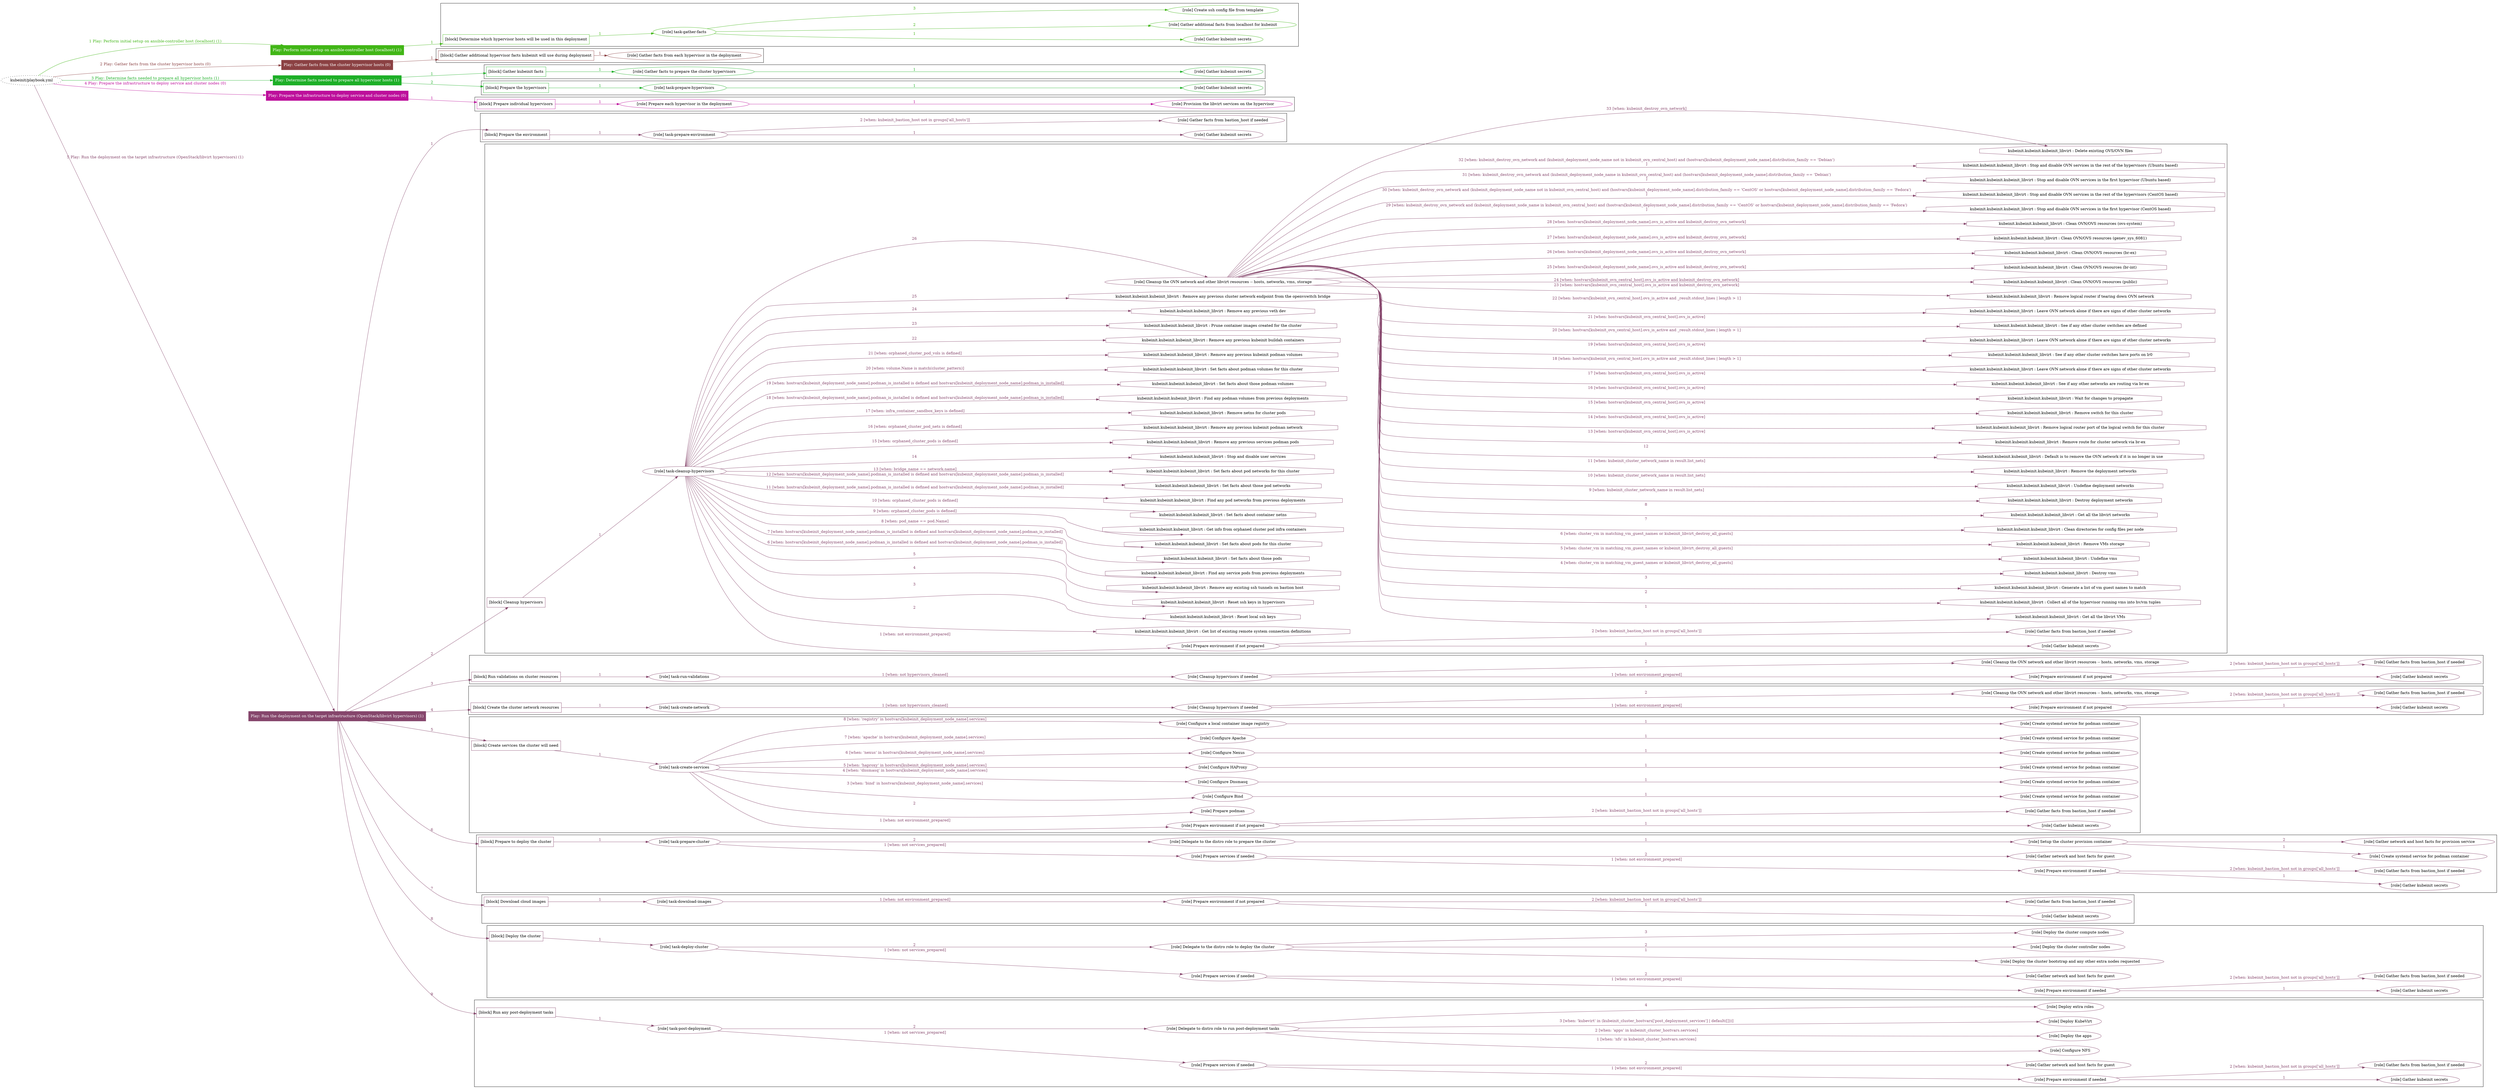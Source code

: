 digraph {
	graph [concentrate=true ordering=in rankdir=LR ratio=fill]
	edge [esep=5 sep=10]
	"kubeinit/playbook.yml" [URL="/home/runner/work/kubeinit/kubeinit/kubeinit/playbook.yml" id=playbook_6d6ea4ac style=dotted]
	"kubeinit/playbook.yml" -> play_d8b357e3 [label="1 Play: Perform initial setup on ansible-controller host (localhost) (1)" color="#41b616" fontcolor="#41b616" id=edge_play_d8b357e3 labeltooltip="1 Play: Perform initial setup on ansible-controller host (localhost) (1)" tooltip="1 Play: Perform initial setup on ansible-controller host (localhost) (1)"]
	subgraph "Play: Perform initial setup on ansible-controller host (localhost) (1)" {
		play_d8b357e3 [label="Play: Perform initial setup on ansible-controller host (localhost) (1)" URL="/home/runner/work/kubeinit/kubeinit/kubeinit/playbook.yml" color="#41b616" fontcolor="#ffffff" id=play_d8b357e3 shape=box style=filled tooltip=localhost]
		play_d8b357e3 -> block_c6708939 [label=1 color="#41b616" fontcolor="#41b616" id=edge_block_c6708939 labeltooltip=1 tooltip=1]
		subgraph cluster_block_c6708939 {
			block_c6708939 [label="[block] Determine which hypervisor hosts will be used in this deployment" URL="/home/runner/work/kubeinit/kubeinit/kubeinit/playbook.yml" color="#41b616" id=block_c6708939 labeltooltip="Determine which hypervisor hosts will be used in this deployment" shape=box tooltip="Determine which hypervisor hosts will be used in this deployment"]
			block_c6708939 -> role_211fad98 [label="1 " color="#41b616" fontcolor="#41b616" id=edge_role_211fad98 labeltooltip="1 " tooltip="1 "]
			subgraph "task-gather-facts" {
				role_211fad98 [label="[role] task-gather-facts" URL="/home/runner/work/kubeinit/kubeinit/kubeinit/playbook.yml" color="#41b616" id=role_211fad98 tooltip="task-gather-facts"]
				role_211fad98 -> role_3e39710f [label="1 " color="#41b616" fontcolor="#41b616" id=edge_role_3e39710f labeltooltip="1 " tooltip="1 "]
				subgraph "Gather kubeinit secrets" {
					role_3e39710f [label="[role] Gather kubeinit secrets" URL="/home/runner/.ansible/collections/ansible_collections/kubeinit/kubeinit/roles/kubeinit_prepare/tasks/build_hypervisors_group.yml" color="#41b616" id=role_3e39710f tooltip="Gather kubeinit secrets"]
				}
				role_211fad98 -> role_2717895b [label="2 " color="#41b616" fontcolor="#41b616" id=edge_role_2717895b labeltooltip="2 " tooltip="2 "]
				subgraph "Gather additional facts from localhost for kubeinit" {
					role_2717895b [label="[role] Gather additional facts from localhost for kubeinit" URL="/home/runner/.ansible/collections/ansible_collections/kubeinit/kubeinit/roles/kubeinit_prepare/tasks/build_hypervisors_group.yml" color="#41b616" id=role_2717895b tooltip="Gather additional facts from localhost for kubeinit"]
				}
				role_211fad98 -> role_02809ee9 [label="3 " color="#41b616" fontcolor="#41b616" id=edge_role_02809ee9 labeltooltip="3 " tooltip="3 "]
				subgraph "Create ssh config file from template" {
					role_02809ee9 [label="[role] Create ssh config file from template" URL="/home/runner/.ansible/collections/ansible_collections/kubeinit/kubeinit/roles/kubeinit_prepare/tasks/build_hypervisors_group.yml" color="#41b616" id=role_02809ee9 tooltip="Create ssh config file from template"]
				}
			}
		}
	}
	"kubeinit/playbook.yml" -> play_d533c83e [label="2 Play: Gather facts from the cluster hypervisor hosts (0)" color="#8b4143" fontcolor="#8b4143" id=edge_play_d533c83e labeltooltip="2 Play: Gather facts from the cluster hypervisor hosts (0)" tooltip="2 Play: Gather facts from the cluster hypervisor hosts (0)"]
	subgraph "Play: Gather facts from the cluster hypervisor hosts (0)" {
		play_d533c83e [label="Play: Gather facts from the cluster hypervisor hosts (0)" URL="/home/runner/work/kubeinit/kubeinit/kubeinit/playbook.yml" color="#8b4143" fontcolor="#ffffff" id=play_d533c83e shape=box style=filled tooltip="Play: Gather facts from the cluster hypervisor hosts (0)"]
		play_d533c83e -> block_804523a8 [label=1 color="#8b4143" fontcolor="#8b4143" id=edge_block_804523a8 labeltooltip=1 tooltip=1]
		subgraph cluster_block_804523a8 {
			block_804523a8 [label="[block] Gather additional hypervisor facts kubeinit will use during deployment" URL="/home/runner/work/kubeinit/kubeinit/kubeinit/playbook.yml" color="#8b4143" id=block_804523a8 labeltooltip="Gather additional hypervisor facts kubeinit will use during deployment" shape=box tooltip="Gather additional hypervisor facts kubeinit will use during deployment"]
			block_804523a8 -> role_3b343980 [label="1 " color="#8b4143" fontcolor="#8b4143" id=edge_role_3b343980 labeltooltip="1 " tooltip="1 "]
			subgraph "Gather facts from each hypervisor in the deployment" {
				role_3b343980 [label="[role] Gather facts from each hypervisor in the deployment" URL="/home/runner/work/kubeinit/kubeinit/kubeinit/playbook.yml" color="#8b4143" id=role_3b343980 tooltip="Gather facts from each hypervisor in the deployment"]
			}
		}
	}
	"kubeinit/playbook.yml" -> play_4fae9fb7 [label="3 Play: Determine facts needed to prepare all hypervisor hosts (1)" color="#1daf27" fontcolor="#1daf27" id=edge_play_4fae9fb7 labeltooltip="3 Play: Determine facts needed to prepare all hypervisor hosts (1)" tooltip="3 Play: Determine facts needed to prepare all hypervisor hosts (1)"]
	subgraph "Play: Determine facts needed to prepare all hypervisor hosts (1)" {
		play_4fae9fb7 [label="Play: Determine facts needed to prepare all hypervisor hosts (1)" URL="/home/runner/work/kubeinit/kubeinit/kubeinit/playbook.yml" color="#1daf27" fontcolor="#ffffff" id=play_4fae9fb7 shape=box style=filled tooltip=localhost]
		play_4fae9fb7 -> block_03481299 [label=1 color="#1daf27" fontcolor="#1daf27" id=edge_block_03481299 labeltooltip=1 tooltip=1]
		subgraph cluster_block_03481299 {
			block_03481299 [label="[block] Gather kubeinit facts" URL="/home/runner/work/kubeinit/kubeinit/kubeinit/playbook.yml" color="#1daf27" id=block_03481299 labeltooltip="Gather kubeinit facts" shape=box tooltip="Gather kubeinit facts"]
			block_03481299 -> role_7031767d [label="1 " color="#1daf27" fontcolor="#1daf27" id=edge_role_7031767d labeltooltip="1 " tooltip="1 "]
			subgraph "Gather facts to prepare the cluster hypervisors" {
				role_7031767d [label="[role] Gather facts to prepare the cluster hypervisors" URL="/home/runner/work/kubeinit/kubeinit/kubeinit/playbook.yml" color="#1daf27" id=role_7031767d tooltip="Gather facts to prepare the cluster hypervisors"]
				role_7031767d -> role_51c63608 [label="1 " color="#1daf27" fontcolor="#1daf27" id=edge_role_51c63608 labeltooltip="1 " tooltip="1 "]
				subgraph "Gather kubeinit secrets" {
					role_51c63608 [label="[role] Gather kubeinit secrets" URL="/home/runner/.ansible/collections/ansible_collections/kubeinit/kubeinit/roles/kubeinit_prepare/tasks/gather_kubeinit_facts.yml" color="#1daf27" id=role_51c63608 tooltip="Gather kubeinit secrets"]
				}
			}
		}
		play_4fae9fb7 -> block_0306a8a9 [label=2 color="#1daf27" fontcolor="#1daf27" id=edge_block_0306a8a9 labeltooltip=2 tooltip=2]
		subgraph cluster_block_0306a8a9 {
			block_0306a8a9 [label="[block] Prepare the hypervisors" URL="/home/runner/work/kubeinit/kubeinit/kubeinit/playbook.yml" color="#1daf27" id=block_0306a8a9 labeltooltip="Prepare the hypervisors" shape=box tooltip="Prepare the hypervisors"]
			block_0306a8a9 -> role_633d6d91 [label="1 " color="#1daf27" fontcolor="#1daf27" id=edge_role_633d6d91 labeltooltip="1 " tooltip="1 "]
			subgraph "task-prepare-hypervisors" {
				role_633d6d91 [label="[role] task-prepare-hypervisors" URL="/home/runner/work/kubeinit/kubeinit/kubeinit/playbook.yml" color="#1daf27" id=role_633d6d91 tooltip="task-prepare-hypervisors"]
				role_633d6d91 -> role_06fd26f9 [label="1 " color="#1daf27" fontcolor="#1daf27" id=edge_role_06fd26f9 labeltooltip="1 " tooltip="1 "]
				subgraph "Gather kubeinit secrets" {
					role_06fd26f9 [label="[role] Gather kubeinit secrets" URL="/home/runner/.ansible/collections/ansible_collections/kubeinit/kubeinit/roles/kubeinit_prepare/tasks/gather_kubeinit_facts.yml" color="#1daf27" id=role_06fd26f9 tooltip="Gather kubeinit secrets"]
				}
			}
		}
	}
	"kubeinit/playbook.yml" -> play_754f3e33 [label="4 Play: Prepare the infrastructure to deploy service and cluster nodes (0)" color="#bd0f9b" fontcolor="#bd0f9b" id=edge_play_754f3e33 labeltooltip="4 Play: Prepare the infrastructure to deploy service and cluster nodes (0)" tooltip="4 Play: Prepare the infrastructure to deploy service and cluster nodes (0)"]
	subgraph "Play: Prepare the infrastructure to deploy service and cluster nodes (0)" {
		play_754f3e33 [label="Play: Prepare the infrastructure to deploy service and cluster nodes (0)" URL="/home/runner/work/kubeinit/kubeinit/kubeinit/playbook.yml" color="#bd0f9b" fontcolor="#ffffff" id=play_754f3e33 shape=box style=filled tooltip="Play: Prepare the infrastructure to deploy service and cluster nodes (0)"]
		play_754f3e33 -> block_25ba671b [label=1 color="#bd0f9b" fontcolor="#bd0f9b" id=edge_block_25ba671b labeltooltip=1 tooltip=1]
		subgraph cluster_block_25ba671b {
			block_25ba671b [label="[block] Prepare individual hypervisors" URL="/home/runner/work/kubeinit/kubeinit/kubeinit/playbook.yml" color="#bd0f9b" id=block_25ba671b labeltooltip="Prepare individual hypervisors" shape=box tooltip="Prepare individual hypervisors"]
			block_25ba671b -> role_bb110cf0 [label="1 " color="#bd0f9b" fontcolor="#bd0f9b" id=edge_role_bb110cf0 labeltooltip="1 " tooltip="1 "]
			subgraph "Prepare each hypervisor in the deployment" {
				role_bb110cf0 [label="[role] Prepare each hypervisor in the deployment" URL="/home/runner/work/kubeinit/kubeinit/kubeinit/playbook.yml" color="#bd0f9b" id=role_bb110cf0 tooltip="Prepare each hypervisor in the deployment"]
				role_bb110cf0 -> role_57119a54 [label="1 " color="#bd0f9b" fontcolor="#bd0f9b" id=edge_role_57119a54 labeltooltip="1 " tooltip="1 "]
				subgraph "Provision the libvirt services on the hypervisor" {
					role_57119a54 [label="[role] Provision the libvirt services on the hypervisor" URL="/home/runner/.ansible/collections/ansible_collections/kubeinit/kubeinit/roles/kubeinit_prepare/tasks/prepare_hypervisor.yml" color="#bd0f9b" id=role_57119a54 tooltip="Provision the libvirt services on the hypervisor"]
				}
			}
		}
	}
	"kubeinit/playbook.yml" -> play_4ed5f8fb [label="5 Play: Run the deployment on the target infrastructure (OpenStack/libvirt hypervisors) (1)" color="#86466c" fontcolor="#86466c" id=edge_play_4ed5f8fb labeltooltip="5 Play: Run the deployment on the target infrastructure (OpenStack/libvirt hypervisors) (1)" tooltip="5 Play: Run the deployment on the target infrastructure (OpenStack/libvirt hypervisors) (1)"]
	subgraph "Play: Run the deployment on the target infrastructure (OpenStack/libvirt hypervisors) (1)" {
		play_4ed5f8fb [label="Play: Run the deployment on the target infrastructure (OpenStack/libvirt hypervisors) (1)" URL="/home/runner/work/kubeinit/kubeinit/kubeinit/playbook.yml" color="#86466c" fontcolor="#ffffff" id=play_4ed5f8fb shape=box style=filled tooltip=localhost]
		play_4ed5f8fb -> block_7d4c2804 [label=1 color="#86466c" fontcolor="#86466c" id=edge_block_7d4c2804 labeltooltip=1 tooltip=1]
		subgraph cluster_block_7d4c2804 {
			block_7d4c2804 [label="[block] Prepare the environment" URL="/home/runner/work/kubeinit/kubeinit/kubeinit/playbook.yml" color="#86466c" id=block_7d4c2804 labeltooltip="Prepare the environment" shape=box tooltip="Prepare the environment"]
			block_7d4c2804 -> role_4a356cd6 [label="1 " color="#86466c" fontcolor="#86466c" id=edge_role_4a356cd6 labeltooltip="1 " tooltip="1 "]
			subgraph "task-prepare-environment" {
				role_4a356cd6 [label="[role] task-prepare-environment" URL="/home/runner/work/kubeinit/kubeinit/kubeinit/playbook.yml" color="#86466c" id=role_4a356cd6 tooltip="task-prepare-environment"]
				role_4a356cd6 -> role_d86438f4 [label="1 " color="#86466c" fontcolor="#86466c" id=edge_role_d86438f4 labeltooltip="1 " tooltip="1 "]
				subgraph "Gather kubeinit secrets" {
					role_d86438f4 [label="[role] Gather kubeinit secrets" URL="/home/runner/.ansible/collections/ansible_collections/kubeinit/kubeinit/roles/kubeinit_prepare/tasks/gather_kubeinit_facts.yml" color="#86466c" id=role_d86438f4 tooltip="Gather kubeinit secrets"]
				}
				role_4a356cd6 -> role_a7be84f8 [label="2 [when: kubeinit_bastion_host not in groups['all_hosts']]" color="#86466c" fontcolor="#86466c" id=edge_role_a7be84f8 labeltooltip="2 [when: kubeinit_bastion_host not in groups['all_hosts']]" tooltip="2 [when: kubeinit_bastion_host not in groups['all_hosts']]"]
				subgraph "Gather facts from bastion_host if needed" {
					role_a7be84f8 [label="[role] Gather facts from bastion_host if needed" URL="/home/runner/.ansible/collections/ansible_collections/kubeinit/kubeinit/roles/kubeinit_prepare/tasks/main.yml" color="#86466c" id=role_a7be84f8 tooltip="Gather facts from bastion_host if needed"]
				}
			}
		}
		play_4ed5f8fb -> block_8b95a500 [label=2 color="#86466c" fontcolor="#86466c" id=edge_block_8b95a500 labeltooltip=2 tooltip=2]
		subgraph cluster_block_8b95a500 {
			block_8b95a500 [label="[block] Cleanup hypervisors" URL="/home/runner/work/kubeinit/kubeinit/kubeinit/playbook.yml" color="#86466c" id=block_8b95a500 labeltooltip="Cleanup hypervisors" shape=box tooltip="Cleanup hypervisors"]
			block_8b95a500 -> role_a9e8eacb [label="1 " color="#86466c" fontcolor="#86466c" id=edge_role_a9e8eacb labeltooltip="1 " tooltip="1 "]
			subgraph "task-cleanup-hypervisors" {
				role_a9e8eacb [label="[role] task-cleanup-hypervisors" URL="/home/runner/work/kubeinit/kubeinit/kubeinit/playbook.yml" color="#86466c" id=role_a9e8eacb tooltip="task-cleanup-hypervisors"]
				role_a9e8eacb -> role_68a91080 [label="1 [when: not environment_prepared]" color="#86466c" fontcolor="#86466c" id=edge_role_68a91080 labeltooltip="1 [when: not environment_prepared]" tooltip="1 [when: not environment_prepared]"]
				subgraph "Prepare environment if not prepared" {
					role_68a91080 [label="[role] Prepare environment if not prepared" URL="/home/runner/.ansible/collections/ansible_collections/kubeinit/kubeinit/roles/kubeinit_libvirt/tasks/cleanup_hypervisors.yml" color="#86466c" id=role_68a91080 tooltip="Prepare environment if not prepared"]
					role_68a91080 -> role_f100d82b [label="1 " color="#86466c" fontcolor="#86466c" id=edge_role_f100d82b labeltooltip="1 " tooltip="1 "]
					subgraph "Gather kubeinit secrets" {
						role_f100d82b [label="[role] Gather kubeinit secrets" URL="/home/runner/.ansible/collections/ansible_collections/kubeinit/kubeinit/roles/kubeinit_prepare/tasks/gather_kubeinit_facts.yml" color="#86466c" id=role_f100d82b tooltip="Gather kubeinit secrets"]
					}
					role_68a91080 -> role_7d550870 [label="2 [when: kubeinit_bastion_host not in groups['all_hosts']]" color="#86466c" fontcolor="#86466c" id=edge_role_7d550870 labeltooltip="2 [when: kubeinit_bastion_host not in groups['all_hosts']]" tooltip="2 [when: kubeinit_bastion_host not in groups['all_hosts']]"]
					subgraph "Gather facts from bastion_host if needed" {
						role_7d550870 [label="[role] Gather facts from bastion_host if needed" URL="/home/runner/.ansible/collections/ansible_collections/kubeinit/kubeinit/roles/kubeinit_prepare/tasks/main.yml" color="#86466c" id=role_7d550870 tooltip="Gather facts from bastion_host if needed"]
					}
				}
				task_e41da2f9 [label="kubeinit.kubeinit.kubeinit_libvirt : Get list of existing remote system connection definitions" URL="/home/runner/.ansible/collections/ansible_collections/kubeinit/kubeinit/roles/kubeinit_libvirt/tasks/cleanup_hypervisors.yml" color="#86466c" id=task_e41da2f9 shape=octagon tooltip="kubeinit.kubeinit.kubeinit_libvirt : Get list of existing remote system connection definitions"]
				role_a9e8eacb -> task_e41da2f9 [label="2 " color="#86466c" fontcolor="#86466c" id=edge_task_e41da2f9 labeltooltip="2 " tooltip="2 "]
				task_6f401bdf [label="kubeinit.kubeinit.kubeinit_libvirt : Reset local ssh keys" URL="/home/runner/.ansible/collections/ansible_collections/kubeinit/kubeinit/roles/kubeinit_libvirt/tasks/cleanup_hypervisors.yml" color="#86466c" id=task_6f401bdf shape=octagon tooltip="kubeinit.kubeinit.kubeinit_libvirt : Reset local ssh keys"]
				role_a9e8eacb -> task_6f401bdf [label="3 " color="#86466c" fontcolor="#86466c" id=edge_task_6f401bdf labeltooltip="3 " tooltip="3 "]
				task_cc637cfc [label="kubeinit.kubeinit.kubeinit_libvirt : Reset ssh keys in hypervisors" URL="/home/runner/.ansible/collections/ansible_collections/kubeinit/kubeinit/roles/kubeinit_libvirt/tasks/cleanup_hypervisors.yml" color="#86466c" id=task_cc637cfc shape=octagon tooltip="kubeinit.kubeinit.kubeinit_libvirt : Reset ssh keys in hypervisors"]
				role_a9e8eacb -> task_cc637cfc [label="4 " color="#86466c" fontcolor="#86466c" id=edge_task_cc637cfc labeltooltip="4 " tooltip="4 "]
				task_36a0543e [label="kubeinit.kubeinit.kubeinit_libvirt : Remove any existing ssh tunnels on bastion host" URL="/home/runner/.ansible/collections/ansible_collections/kubeinit/kubeinit/roles/kubeinit_libvirt/tasks/cleanup_hypervisors.yml" color="#86466c" id=task_36a0543e shape=octagon tooltip="kubeinit.kubeinit.kubeinit_libvirt : Remove any existing ssh tunnels on bastion host"]
				role_a9e8eacb -> task_36a0543e [label="5 " color="#86466c" fontcolor="#86466c" id=edge_task_36a0543e labeltooltip="5 " tooltip="5 "]
				task_3a4f8f0b [label="kubeinit.kubeinit.kubeinit_libvirt : Find any service pods from previous deployments" URL="/home/runner/.ansible/collections/ansible_collections/kubeinit/kubeinit/roles/kubeinit_libvirt/tasks/cleanup_hypervisors.yml" color="#86466c" id=task_3a4f8f0b shape=octagon tooltip="kubeinit.kubeinit.kubeinit_libvirt : Find any service pods from previous deployments"]
				role_a9e8eacb -> task_3a4f8f0b [label="6 [when: hostvars[kubeinit_deployment_node_name].podman_is_installed is defined and hostvars[kubeinit_deployment_node_name].podman_is_installed]" color="#86466c" fontcolor="#86466c" id=edge_task_3a4f8f0b labeltooltip="6 [when: hostvars[kubeinit_deployment_node_name].podman_is_installed is defined and hostvars[kubeinit_deployment_node_name].podman_is_installed]" tooltip="6 [when: hostvars[kubeinit_deployment_node_name].podman_is_installed is defined and hostvars[kubeinit_deployment_node_name].podman_is_installed]"]
				task_9984b642 [label="kubeinit.kubeinit.kubeinit_libvirt : Set facts about those pods" URL="/home/runner/.ansible/collections/ansible_collections/kubeinit/kubeinit/roles/kubeinit_libvirt/tasks/cleanup_hypervisors.yml" color="#86466c" id=task_9984b642 shape=octagon tooltip="kubeinit.kubeinit.kubeinit_libvirt : Set facts about those pods"]
				role_a9e8eacb -> task_9984b642 [label="7 [when: hostvars[kubeinit_deployment_node_name].podman_is_installed is defined and hostvars[kubeinit_deployment_node_name].podman_is_installed]" color="#86466c" fontcolor="#86466c" id=edge_task_9984b642 labeltooltip="7 [when: hostvars[kubeinit_deployment_node_name].podman_is_installed is defined and hostvars[kubeinit_deployment_node_name].podman_is_installed]" tooltip="7 [when: hostvars[kubeinit_deployment_node_name].podman_is_installed is defined and hostvars[kubeinit_deployment_node_name].podman_is_installed]"]
				task_68a3cf1a [label="kubeinit.kubeinit.kubeinit_libvirt : Set facts about pods for this cluster" URL="/home/runner/.ansible/collections/ansible_collections/kubeinit/kubeinit/roles/kubeinit_libvirt/tasks/cleanup_hypervisors.yml" color="#86466c" id=task_68a3cf1a shape=octagon tooltip="kubeinit.kubeinit.kubeinit_libvirt : Set facts about pods for this cluster"]
				role_a9e8eacb -> task_68a3cf1a [label="8 [when: pod_name == pod.Name]" color="#86466c" fontcolor="#86466c" id=edge_task_68a3cf1a labeltooltip="8 [when: pod_name == pod.Name]" tooltip="8 [when: pod_name == pod.Name]"]
				task_f0a8ec90 [label="kubeinit.kubeinit.kubeinit_libvirt : Get info from orphaned cluster pod infra containers" URL="/home/runner/.ansible/collections/ansible_collections/kubeinit/kubeinit/roles/kubeinit_libvirt/tasks/cleanup_hypervisors.yml" color="#86466c" id=task_f0a8ec90 shape=octagon tooltip="kubeinit.kubeinit.kubeinit_libvirt : Get info from orphaned cluster pod infra containers"]
				role_a9e8eacb -> task_f0a8ec90 [label="9 [when: orphaned_cluster_pods is defined]" color="#86466c" fontcolor="#86466c" id=edge_task_f0a8ec90 labeltooltip="9 [when: orphaned_cluster_pods is defined]" tooltip="9 [when: orphaned_cluster_pods is defined]"]
				task_43a65cf9 [label="kubeinit.kubeinit.kubeinit_libvirt : Set facts about container netns" URL="/home/runner/.ansible/collections/ansible_collections/kubeinit/kubeinit/roles/kubeinit_libvirt/tasks/cleanup_hypervisors.yml" color="#86466c" id=task_43a65cf9 shape=octagon tooltip="kubeinit.kubeinit.kubeinit_libvirt : Set facts about container netns"]
				role_a9e8eacb -> task_43a65cf9 [label="10 [when: orphaned_cluster_pods is defined]" color="#86466c" fontcolor="#86466c" id=edge_task_43a65cf9 labeltooltip="10 [when: orphaned_cluster_pods is defined]" tooltip="10 [when: orphaned_cluster_pods is defined]"]
				task_293795e7 [label="kubeinit.kubeinit.kubeinit_libvirt : Find any pod networks from previous deployments" URL="/home/runner/.ansible/collections/ansible_collections/kubeinit/kubeinit/roles/kubeinit_libvirt/tasks/cleanup_hypervisors.yml" color="#86466c" id=task_293795e7 shape=octagon tooltip="kubeinit.kubeinit.kubeinit_libvirt : Find any pod networks from previous deployments"]
				role_a9e8eacb -> task_293795e7 [label="11 [when: hostvars[kubeinit_deployment_node_name].podman_is_installed is defined and hostvars[kubeinit_deployment_node_name].podman_is_installed]" color="#86466c" fontcolor="#86466c" id=edge_task_293795e7 labeltooltip="11 [when: hostvars[kubeinit_deployment_node_name].podman_is_installed is defined and hostvars[kubeinit_deployment_node_name].podman_is_installed]" tooltip="11 [when: hostvars[kubeinit_deployment_node_name].podman_is_installed is defined and hostvars[kubeinit_deployment_node_name].podman_is_installed]"]
				task_f5a13bf2 [label="kubeinit.kubeinit.kubeinit_libvirt : Set facts about those pod networks" URL="/home/runner/.ansible/collections/ansible_collections/kubeinit/kubeinit/roles/kubeinit_libvirt/tasks/cleanup_hypervisors.yml" color="#86466c" id=task_f5a13bf2 shape=octagon tooltip="kubeinit.kubeinit.kubeinit_libvirt : Set facts about those pod networks"]
				role_a9e8eacb -> task_f5a13bf2 [label="12 [when: hostvars[kubeinit_deployment_node_name].podman_is_installed is defined and hostvars[kubeinit_deployment_node_name].podman_is_installed]" color="#86466c" fontcolor="#86466c" id=edge_task_f5a13bf2 labeltooltip="12 [when: hostvars[kubeinit_deployment_node_name].podman_is_installed is defined and hostvars[kubeinit_deployment_node_name].podman_is_installed]" tooltip="12 [when: hostvars[kubeinit_deployment_node_name].podman_is_installed is defined and hostvars[kubeinit_deployment_node_name].podman_is_installed]"]
				task_c0054a0d [label="kubeinit.kubeinit.kubeinit_libvirt : Set facts about pod networks for this cluster" URL="/home/runner/.ansible/collections/ansible_collections/kubeinit/kubeinit/roles/kubeinit_libvirt/tasks/cleanup_hypervisors.yml" color="#86466c" id=task_c0054a0d shape=octagon tooltip="kubeinit.kubeinit.kubeinit_libvirt : Set facts about pod networks for this cluster"]
				role_a9e8eacb -> task_c0054a0d [label="13 [when: bridge_name == network.name]" color="#86466c" fontcolor="#86466c" id=edge_task_c0054a0d labeltooltip="13 [when: bridge_name == network.name]" tooltip="13 [when: bridge_name == network.name]"]
				task_ca8b3fbe [label="kubeinit.kubeinit.kubeinit_libvirt : Stop and disable user services" URL="/home/runner/.ansible/collections/ansible_collections/kubeinit/kubeinit/roles/kubeinit_libvirt/tasks/cleanup_hypervisors.yml" color="#86466c" id=task_ca8b3fbe shape=octagon tooltip="kubeinit.kubeinit.kubeinit_libvirt : Stop and disable user services"]
				role_a9e8eacb -> task_ca8b3fbe [label="14 " color="#86466c" fontcolor="#86466c" id=edge_task_ca8b3fbe labeltooltip="14 " tooltip="14 "]
				task_5950b828 [label="kubeinit.kubeinit.kubeinit_libvirt : Remove any previous services podman pods" URL="/home/runner/.ansible/collections/ansible_collections/kubeinit/kubeinit/roles/kubeinit_libvirt/tasks/cleanup_hypervisors.yml" color="#86466c" id=task_5950b828 shape=octagon tooltip="kubeinit.kubeinit.kubeinit_libvirt : Remove any previous services podman pods"]
				role_a9e8eacb -> task_5950b828 [label="15 [when: orphaned_cluster_pods is defined]" color="#86466c" fontcolor="#86466c" id=edge_task_5950b828 labeltooltip="15 [when: orphaned_cluster_pods is defined]" tooltip="15 [when: orphaned_cluster_pods is defined]"]
				task_72070c23 [label="kubeinit.kubeinit.kubeinit_libvirt : Remove any previous kubeinit podman network" URL="/home/runner/.ansible/collections/ansible_collections/kubeinit/kubeinit/roles/kubeinit_libvirt/tasks/cleanup_hypervisors.yml" color="#86466c" id=task_72070c23 shape=octagon tooltip="kubeinit.kubeinit.kubeinit_libvirt : Remove any previous kubeinit podman network"]
				role_a9e8eacb -> task_72070c23 [label="16 [when: orphaned_cluster_pod_nets is defined]" color="#86466c" fontcolor="#86466c" id=edge_task_72070c23 labeltooltip="16 [when: orphaned_cluster_pod_nets is defined]" tooltip="16 [when: orphaned_cluster_pod_nets is defined]"]
				task_094f414d [label="kubeinit.kubeinit.kubeinit_libvirt : Remove netns for cluster pods" URL="/home/runner/.ansible/collections/ansible_collections/kubeinit/kubeinit/roles/kubeinit_libvirt/tasks/cleanup_hypervisors.yml" color="#86466c" id=task_094f414d shape=octagon tooltip="kubeinit.kubeinit.kubeinit_libvirt : Remove netns for cluster pods"]
				role_a9e8eacb -> task_094f414d [label="17 [when: infra_container_sandbox_keys is defined]" color="#86466c" fontcolor="#86466c" id=edge_task_094f414d labeltooltip="17 [when: infra_container_sandbox_keys is defined]" tooltip="17 [when: infra_container_sandbox_keys is defined]"]
				task_af9d3fe0 [label="kubeinit.kubeinit.kubeinit_libvirt : Find any podman volumes from previous deployments" URL="/home/runner/.ansible/collections/ansible_collections/kubeinit/kubeinit/roles/kubeinit_libvirt/tasks/cleanup_hypervisors.yml" color="#86466c" id=task_af9d3fe0 shape=octagon tooltip="kubeinit.kubeinit.kubeinit_libvirt : Find any podman volumes from previous deployments"]
				role_a9e8eacb -> task_af9d3fe0 [label="18 [when: hostvars[kubeinit_deployment_node_name].podman_is_installed is defined and hostvars[kubeinit_deployment_node_name].podman_is_installed]" color="#86466c" fontcolor="#86466c" id=edge_task_af9d3fe0 labeltooltip="18 [when: hostvars[kubeinit_deployment_node_name].podman_is_installed is defined and hostvars[kubeinit_deployment_node_name].podman_is_installed]" tooltip="18 [when: hostvars[kubeinit_deployment_node_name].podman_is_installed is defined and hostvars[kubeinit_deployment_node_name].podman_is_installed]"]
				task_f12f2069 [label="kubeinit.kubeinit.kubeinit_libvirt : Set facts about those podman volumes" URL="/home/runner/.ansible/collections/ansible_collections/kubeinit/kubeinit/roles/kubeinit_libvirt/tasks/cleanup_hypervisors.yml" color="#86466c" id=task_f12f2069 shape=octagon tooltip="kubeinit.kubeinit.kubeinit_libvirt : Set facts about those podman volumes"]
				role_a9e8eacb -> task_f12f2069 [label="19 [when: hostvars[kubeinit_deployment_node_name].podman_is_installed is defined and hostvars[kubeinit_deployment_node_name].podman_is_installed]" color="#86466c" fontcolor="#86466c" id=edge_task_f12f2069 labeltooltip="19 [when: hostvars[kubeinit_deployment_node_name].podman_is_installed is defined and hostvars[kubeinit_deployment_node_name].podman_is_installed]" tooltip="19 [when: hostvars[kubeinit_deployment_node_name].podman_is_installed is defined and hostvars[kubeinit_deployment_node_name].podman_is_installed]"]
				task_23abb1f0 [label="kubeinit.kubeinit.kubeinit_libvirt : Set facts about podman volumes for this cluster" URL="/home/runner/.ansible/collections/ansible_collections/kubeinit/kubeinit/roles/kubeinit_libvirt/tasks/cleanup_hypervisors.yml" color="#86466c" id=task_23abb1f0 shape=octagon tooltip="kubeinit.kubeinit.kubeinit_libvirt : Set facts about podman volumes for this cluster"]
				role_a9e8eacb -> task_23abb1f0 [label="20 [when: volume.Name is match(cluster_pattern)]" color="#86466c" fontcolor="#86466c" id=edge_task_23abb1f0 labeltooltip="20 [when: volume.Name is match(cluster_pattern)]" tooltip="20 [when: volume.Name is match(cluster_pattern)]"]
				task_4bae5ea0 [label="kubeinit.kubeinit.kubeinit_libvirt : Remove any previous kubeinit podman volumes" URL="/home/runner/.ansible/collections/ansible_collections/kubeinit/kubeinit/roles/kubeinit_libvirt/tasks/cleanup_hypervisors.yml" color="#86466c" id=task_4bae5ea0 shape=octagon tooltip="kubeinit.kubeinit.kubeinit_libvirt : Remove any previous kubeinit podman volumes"]
				role_a9e8eacb -> task_4bae5ea0 [label="21 [when: orphaned_cluster_pod_vols is defined]" color="#86466c" fontcolor="#86466c" id=edge_task_4bae5ea0 labeltooltip="21 [when: orphaned_cluster_pod_vols is defined]" tooltip="21 [when: orphaned_cluster_pod_vols is defined]"]
				task_6ba96472 [label="kubeinit.kubeinit.kubeinit_libvirt : Remove any previous kubeinit buildah containers" URL="/home/runner/.ansible/collections/ansible_collections/kubeinit/kubeinit/roles/kubeinit_libvirt/tasks/cleanup_hypervisors.yml" color="#86466c" id=task_6ba96472 shape=octagon tooltip="kubeinit.kubeinit.kubeinit_libvirt : Remove any previous kubeinit buildah containers"]
				role_a9e8eacb -> task_6ba96472 [label="22 " color="#86466c" fontcolor="#86466c" id=edge_task_6ba96472 labeltooltip="22 " tooltip="22 "]
				task_c0a791c4 [label="kubeinit.kubeinit.kubeinit_libvirt : Prune container images created for the cluster" URL="/home/runner/.ansible/collections/ansible_collections/kubeinit/kubeinit/roles/kubeinit_libvirt/tasks/cleanup_hypervisors.yml" color="#86466c" id=task_c0a791c4 shape=octagon tooltip="kubeinit.kubeinit.kubeinit_libvirt : Prune container images created for the cluster"]
				role_a9e8eacb -> task_c0a791c4 [label="23 " color="#86466c" fontcolor="#86466c" id=edge_task_c0a791c4 labeltooltip="23 " tooltip="23 "]
				task_c34fbb5b [label="kubeinit.kubeinit.kubeinit_libvirt : Remove any previous veth dev" URL="/home/runner/.ansible/collections/ansible_collections/kubeinit/kubeinit/roles/kubeinit_libvirt/tasks/cleanup_hypervisors.yml" color="#86466c" id=task_c34fbb5b shape=octagon tooltip="kubeinit.kubeinit.kubeinit_libvirt : Remove any previous veth dev"]
				role_a9e8eacb -> task_c34fbb5b [label="24 " color="#86466c" fontcolor="#86466c" id=edge_task_c34fbb5b labeltooltip="24 " tooltip="24 "]
				task_c0dcbf32 [label="kubeinit.kubeinit.kubeinit_libvirt : Remove any previous cluster network endpoint from the openvswitch bridge" URL="/home/runner/.ansible/collections/ansible_collections/kubeinit/kubeinit/roles/kubeinit_libvirt/tasks/cleanup_hypervisors.yml" color="#86466c" id=task_c0dcbf32 shape=octagon tooltip="kubeinit.kubeinit.kubeinit_libvirt : Remove any previous cluster network endpoint from the openvswitch bridge"]
				role_a9e8eacb -> task_c0dcbf32 [label="25 " color="#86466c" fontcolor="#86466c" id=edge_task_c0dcbf32 labeltooltip="25 " tooltip="25 "]
				role_a9e8eacb -> role_a0d299a8 [label="26 " color="#86466c" fontcolor="#86466c" id=edge_role_a0d299a8 labeltooltip="26 " tooltip="26 "]
				subgraph "Cleanup the OVN network and other libvirt resources -- hosts, networks, vms, storage" {
					role_a0d299a8 [label="[role] Cleanup the OVN network and other libvirt resources -- hosts, networks, vms, storage" URL="/home/runner/.ansible/collections/ansible_collections/kubeinit/kubeinit/roles/kubeinit_libvirt/tasks/cleanup_hypervisors.yml" color="#86466c" id=role_a0d299a8 tooltip="Cleanup the OVN network and other libvirt resources -- hosts, networks, vms, storage"]
					task_cb7e6660 [label="kubeinit.kubeinit.kubeinit_libvirt : Get all the libvirt VMs" URL="/home/runner/.ansible/collections/ansible_collections/kubeinit/kubeinit/roles/kubeinit_libvirt/tasks/cleanup_libvirt.yml" color="#86466c" id=task_cb7e6660 shape=octagon tooltip="kubeinit.kubeinit.kubeinit_libvirt : Get all the libvirt VMs"]
					role_a0d299a8 -> task_cb7e6660 [label="1 " color="#86466c" fontcolor="#86466c" id=edge_task_cb7e6660 labeltooltip="1 " tooltip="1 "]
					task_0ad3c11d [label="kubeinit.kubeinit.kubeinit_libvirt : Collect all of the hypervisor running vms into hv/vm tuples" URL="/home/runner/.ansible/collections/ansible_collections/kubeinit/kubeinit/roles/kubeinit_libvirt/tasks/cleanup_libvirt.yml" color="#86466c" id=task_0ad3c11d shape=octagon tooltip="kubeinit.kubeinit.kubeinit_libvirt : Collect all of the hypervisor running vms into hv/vm tuples"]
					role_a0d299a8 -> task_0ad3c11d [label="2 " color="#86466c" fontcolor="#86466c" id=edge_task_0ad3c11d labeltooltip="2 " tooltip="2 "]
					task_7b42671c [label="kubeinit.kubeinit.kubeinit_libvirt : Generate a list of vm guest names to match" URL="/home/runner/.ansible/collections/ansible_collections/kubeinit/kubeinit/roles/kubeinit_libvirt/tasks/cleanup_libvirt.yml" color="#86466c" id=task_7b42671c shape=octagon tooltip="kubeinit.kubeinit.kubeinit_libvirt : Generate a list of vm guest names to match"]
					role_a0d299a8 -> task_7b42671c [label="3 " color="#86466c" fontcolor="#86466c" id=edge_task_7b42671c labeltooltip="3 " tooltip="3 "]
					task_4038b84b [label="kubeinit.kubeinit.kubeinit_libvirt : Destroy vms" URL="/home/runner/.ansible/collections/ansible_collections/kubeinit/kubeinit/roles/kubeinit_libvirt/tasks/cleanup_libvirt.yml" color="#86466c" id=task_4038b84b shape=octagon tooltip="kubeinit.kubeinit.kubeinit_libvirt : Destroy vms"]
					role_a0d299a8 -> task_4038b84b [label="4 [when: cluster_vm in matching_vm_guest_names or kubeinit_libvirt_destroy_all_guests]" color="#86466c" fontcolor="#86466c" id=edge_task_4038b84b labeltooltip="4 [when: cluster_vm in matching_vm_guest_names or kubeinit_libvirt_destroy_all_guests]" tooltip="4 [when: cluster_vm in matching_vm_guest_names or kubeinit_libvirt_destroy_all_guests]"]
					task_d499a9a8 [label="kubeinit.kubeinit.kubeinit_libvirt : Undefine vms" URL="/home/runner/.ansible/collections/ansible_collections/kubeinit/kubeinit/roles/kubeinit_libvirt/tasks/cleanup_libvirt.yml" color="#86466c" id=task_d499a9a8 shape=octagon tooltip="kubeinit.kubeinit.kubeinit_libvirt : Undefine vms"]
					role_a0d299a8 -> task_d499a9a8 [label="5 [when: cluster_vm in matching_vm_guest_names or kubeinit_libvirt_destroy_all_guests]" color="#86466c" fontcolor="#86466c" id=edge_task_d499a9a8 labeltooltip="5 [when: cluster_vm in matching_vm_guest_names or kubeinit_libvirt_destroy_all_guests]" tooltip="5 [when: cluster_vm in matching_vm_guest_names or kubeinit_libvirt_destroy_all_guests]"]
					task_755f8724 [label="kubeinit.kubeinit.kubeinit_libvirt : Remove VMs storage" URL="/home/runner/.ansible/collections/ansible_collections/kubeinit/kubeinit/roles/kubeinit_libvirt/tasks/cleanup_libvirt.yml" color="#86466c" id=task_755f8724 shape=octagon tooltip="kubeinit.kubeinit.kubeinit_libvirt : Remove VMs storage"]
					role_a0d299a8 -> task_755f8724 [label="6 [when: cluster_vm in matching_vm_guest_names or kubeinit_libvirt_destroy_all_guests]" color="#86466c" fontcolor="#86466c" id=edge_task_755f8724 labeltooltip="6 [when: cluster_vm in matching_vm_guest_names or kubeinit_libvirt_destroy_all_guests]" tooltip="6 [when: cluster_vm in matching_vm_guest_names or kubeinit_libvirt_destroy_all_guests]"]
					task_92d52901 [label="kubeinit.kubeinit.kubeinit_libvirt : Clean directories for config files per node" URL="/home/runner/.ansible/collections/ansible_collections/kubeinit/kubeinit/roles/kubeinit_libvirt/tasks/cleanup_libvirt.yml" color="#86466c" id=task_92d52901 shape=octagon tooltip="kubeinit.kubeinit.kubeinit_libvirt : Clean directories for config files per node"]
					role_a0d299a8 -> task_92d52901 [label="7 " color="#86466c" fontcolor="#86466c" id=edge_task_92d52901 labeltooltip="7 " tooltip="7 "]
					task_e8aad1ec [label="kubeinit.kubeinit.kubeinit_libvirt : Get all the libvirt networks" URL="/home/runner/.ansible/collections/ansible_collections/kubeinit/kubeinit/roles/kubeinit_libvirt/tasks/cleanup_libvirt.yml" color="#86466c" id=task_e8aad1ec shape=octagon tooltip="kubeinit.kubeinit.kubeinit_libvirt : Get all the libvirt networks"]
					role_a0d299a8 -> task_e8aad1ec [label="8 " color="#86466c" fontcolor="#86466c" id=edge_task_e8aad1ec labeltooltip="8 " tooltip="8 "]
					task_24a2e6d9 [label="kubeinit.kubeinit.kubeinit_libvirt : Destroy deployment networks" URL="/home/runner/.ansible/collections/ansible_collections/kubeinit/kubeinit/roles/kubeinit_libvirt/tasks/cleanup_libvirt.yml" color="#86466c" id=task_24a2e6d9 shape=octagon tooltip="kubeinit.kubeinit.kubeinit_libvirt : Destroy deployment networks"]
					role_a0d299a8 -> task_24a2e6d9 [label="9 [when: kubeinit_cluster_network_name in result.list_nets]" color="#86466c" fontcolor="#86466c" id=edge_task_24a2e6d9 labeltooltip="9 [when: kubeinit_cluster_network_name in result.list_nets]" tooltip="9 [when: kubeinit_cluster_network_name in result.list_nets]"]
					task_430045e7 [label="kubeinit.kubeinit.kubeinit_libvirt : Undefine deployment networks" URL="/home/runner/.ansible/collections/ansible_collections/kubeinit/kubeinit/roles/kubeinit_libvirt/tasks/cleanup_libvirt.yml" color="#86466c" id=task_430045e7 shape=octagon tooltip="kubeinit.kubeinit.kubeinit_libvirt : Undefine deployment networks"]
					role_a0d299a8 -> task_430045e7 [label="10 [when: kubeinit_cluster_network_name in result.list_nets]" color="#86466c" fontcolor="#86466c" id=edge_task_430045e7 labeltooltip="10 [when: kubeinit_cluster_network_name in result.list_nets]" tooltip="10 [when: kubeinit_cluster_network_name in result.list_nets]"]
					task_d3c57c52 [label="kubeinit.kubeinit.kubeinit_libvirt : Remove the deployment networks" URL="/home/runner/.ansible/collections/ansible_collections/kubeinit/kubeinit/roles/kubeinit_libvirt/tasks/cleanup_libvirt.yml" color="#86466c" id=task_d3c57c52 shape=octagon tooltip="kubeinit.kubeinit.kubeinit_libvirt : Remove the deployment networks"]
					role_a0d299a8 -> task_d3c57c52 [label="11 [when: kubeinit_cluster_network_name in result.list_nets]" color="#86466c" fontcolor="#86466c" id=edge_task_d3c57c52 labeltooltip="11 [when: kubeinit_cluster_network_name in result.list_nets]" tooltip="11 [when: kubeinit_cluster_network_name in result.list_nets]"]
					task_fe3e69af [label="kubeinit.kubeinit.kubeinit_libvirt : Default is to remove the OVN network if it is no longer in use" URL="/home/runner/.ansible/collections/ansible_collections/kubeinit/kubeinit/roles/kubeinit_libvirt/tasks/cleanup_libvirt.yml" color="#86466c" id=task_fe3e69af shape=octagon tooltip="kubeinit.kubeinit.kubeinit_libvirt : Default is to remove the OVN network if it is no longer in use"]
					role_a0d299a8 -> task_fe3e69af [label="12 " color="#86466c" fontcolor="#86466c" id=edge_task_fe3e69af labeltooltip="12 " tooltip="12 "]
					task_a7597057 [label="kubeinit.kubeinit.kubeinit_libvirt : Remove route for cluster network via br-ex" URL="/home/runner/.ansible/collections/ansible_collections/kubeinit/kubeinit/roles/kubeinit_libvirt/tasks/cleanup_libvirt.yml" color="#86466c" id=task_a7597057 shape=octagon tooltip="kubeinit.kubeinit.kubeinit_libvirt : Remove route for cluster network via br-ex"]
					role_a0d299a8 -> task_a7597057 [label="13 [when: hostvars[kubeinit_ovn_central_host].ovs_is_active]" color="#86466c" fontcolor="#86466c" id=edge_task_a7597057 labeltooltip="13 [when: hostvars[kubeinit_ovn_central_host].ovs_is_active]" tooltip="13 [when: hostvars[kubeinit_ovn_central_host].ovs_is_active]"]
					task_2a8246c3 [label="kubeinit.kubeinit.kubeinit_libvirt : Remove logical router port of the logical switch for this cluster" URL="/home/runner/.ansible/collections/ansible_collections/kubeinit/kubeinit/roles/kubeinit_libvirt/tasks/cleanup_libvirt.yml" color="#86466c" id=task_2a8246c3 shape=octagon tooltip="kubeinit.kubeinit.kubeinit_libvirt : Remove logical router port of the logical switch for this cluster"]
					role_a0d299a8 -> task_2a8246c3 [label="14 [when: hostvars[kubeinit_ovn_central_host].ovs_is_active]" color="#86466c" fontcolor="#86466c" id=edge_task_2a8246c3 labeltooltip="14 [when: hostvars[kubeinit_ovn_central_host].ovs_is_active]" tooltip="14 [when: hostvars[kubeinit_ovn_central_host].ovs_is_active]"]
					task_5ee7625b [label="kubeinit.kubeinit.kubeinit_libvirt : Remove switch for this cluster" URL="/home/runner/.ansible/collections/ansible_collections/kubeinit/kubeinit/roles/kubeinit_libvirt/tasks/cleanup_libvirt.yml" color="#86466c" id=task_5ee7625b shape=octagon tooltip="kubeinit.kubeinit.kubeinit_libvirt : Remove switch for this cluster"]
					role_a0d299a8 -> task_5ee7625b [label="15 [when: hostvars[kubeinit_ovn_central_host].ovs_is_active]" color="#86466c" fontcolor="#86466c" id=edge_task_5ee7625b labeltooltip="15 [when: hostvars[kubeinit_ovn_central_host].ovs_is_active]" tooltip="15 [when: hostvars[kubeinit_ovn_central_host].ovs_is_active]"]
					task_3530c14b [label="kubeinit.kubeinit.kubeinit_libvirt : Wait for changes to propagate" URL="/home/runner/.ansible/collections/ansible_collections/kubeinit/kubeinit/roles/kubeinit_libvirt/tasks/cleanup_libvirt.yml" color="#86466c" id=task_3530c14b shape=octagon tooltip="kubeinit.kubeinit.kubeinit_libvirt : Wait for changes to propagate"]
					role_a0d299a8 -> task_3530c14b [label="16 [when: hostvars[kubeinit_ovn_central_host].ovs_is_active]" color="#86466c" fontcolor="#86466c" id=edge_task_3530c14b labeltooltip="16 [when: hostvars[kubeinit_ovn_central_host].ovs_is_active]" tooltip="16 [when: hostvars[kubeinit_ovn_central_host].ovs_is_active]"]
					task_51c1b7fd [label="kubeinit.kubeinit.kubeinit_libvirt : See if any other networks are routing via br-ex" URL="/home/runner/.ansible/collections/ansible_collections/kubeinit/kubeinit/roles/kubeinit_libvirt/tasks/cleanup_libvirt.yml" color="#86466c" id=task_51c1b7fd shape=octagon tooltip="kubeinit.kubeinit.kubeinit_libvirt : See if any other networks are routing via br-ex"]
					role_a0d299a8 -> task_51c1b7fd [label="17 [when: hostvars[kubeinit_ovn_central_host].ovs_is_active]" color="#86466c" fontcolor="#86466c" id=edge_task_51c1b7fd labeltooltip="17 [when: hostvars[kubeinit_ovn_central_host].ovs_is_active]" tooltip="17 [when: hostvars[kubeinit_ovn_central_host].ovs_is_active]"]
					task_bade9173 [label="kubeinit.kubeinit.kubeinit_libvirt : Leave OVN network alone if there are signs of other cluster networks" URL="/home/runner/.ansible/collections/ansible_collections/kubeinit/kubeinit/roles/kubeinit_libvirt/tasks/cleanup_libvirt.yml" color="#86466c" id=task_bade9173 shape=octagon tooltip="kubeinit.kubeinit.kubeinit_libvirt : Leave OVN network alone if there are signs of other cluster networks"]
					role_a0d299a8 -> task_bade9173 [label="18 [when: hostvars[kubeinit_ovn_central_host].ovs_is_active and _result.stdout_lines | length > 1]" color="#86466c" fontcolor="#86466c" id=edge_task_bade9173 labeltooltip="18 [when: hostvars[kubeinit_ovn_central_host].ovs_is_active and _result.stdout_lines | length > 1]" tooltip="18 [when: hostvars[kubeinit_ovn_central_host].ovs_is_active and _result.stdout_lines | length > 1]"]
					task_3c2cb8d2 [label="kubeinit.kubeinit.kubeinit_libvirt : See if any other cluster switches have ports on lr0" URL="/home/runner/.ansible/collections/ansible_collections/kubeinit/kubeinit/roles/kubeinit_libvirt/tasks/cleanup_libvirt.yml" color="#86466c" id=task_3c2cb8d2 shape=octagon tooltip="kubeinit.kubeinit.kubeinit_libvirt : See if any other cluster switches have ports on lr0"]
					role_a0d299a8 -> task_3c2cb8d2 [label="19 [when: hostvars[kubeinit_ovn_central_host].ovs_is_active]" color="#86466c" fontcolor="#86466c" id=edge_task_3c2cb8d2 labeltooltip="19 [when: hostvars[kubeinit_ovn_central_host].ovs_is_active]" tooltip="19 [when: hostvars[kubeinit_ovn_central_host].ovs_is_active]"]
					task_e970e403 [label="kubeinit.kubeinit.kubeinit_libvirt : Leave OVN network alone if there are signs of other cluster networks" URL="/home/runner/.ansible/collections/ansible_collections/kubeinit/kubeinit/roles/kubeinit_libvirt/tasks/cleanup_libvirt.yml" color="#86466c" id=task_e970e403 shape=octagon tooltip="kubeinit.kubeinit.kubeinit_libvirt : Leave OVN network alone if there are signs of other cluster networks"]
					role_a0d299a8 -> task_e970e403 [label="20 [when: hostvars[kubeinit_ovn_central_host].ovs_is_active and _result.stdout_lines | length > 1]" color="#86466c" fontcolor="#86466c" id=edge_task_e970e403 labeltooltip="20 [when: hostvars[kubeinit_ovn_central_host].ovs_is_active and _result.stdout_lines | length > 1]" tooltip="20 [when: hostvars[kubeinit_ovn_central_host].ovs_is_active and _result.stdout_lines | length > 1]"]
					task_ef57303e [label="kubeinit.kubeinit.kubeinit_libvirt : See if any other cluster switches are defined" URL="/home/runner/.ansible/collections/ansible_collections/kubeinit/kubeinit/roles/kubeinit_libvirt/tasks/cleanup_libvirt.yml" color="#86466c" id=task_ef57303e shape=octagon tooltip="kubeinit.kubeinit.kubeinit_libvirt : See if any other cluster switches are defined"]
					role_a0d299a8 -> task_ef57303e [label="21 [when: hostvars[kubeinit_ovn_central_host].ovs_is_active]" color="#86466c" fontcolor="#86466c" id=edge_task_ef57303e labeltooltip="21 [when: hostvars[kubeinit_ovn_central_host].ovs_is_active]" tooltip="21 [when: hostvars[kubeinit_ovn_central_host].ovs_is_active]"]
					task_eff96635 [label="kubeinit.kubeinit.kubeinit_libvirt : Leave OVN network alone if there are signs of other cluster networks" URL="/home/runner/.ansible/collections/ansible_collections/kubeinit/kubeinit/roles/kubeinit_libvirt/tasks/cleanup_libvirt.yml" color="#86466c" id=task_eff96635 shape=octagon tooltip="kubeinit.kubeinit.kubeinit_libvirt : Leave OVN network alone if there are signs of other cluster networks"]
					role_a0d299a8 -> task_eff96635 [label="22 [when: hostvars[kubeinit_ovn_central_host].ovs_is_active and _result.stdout_lines | length > 1]" color="#86466c" fontcolor="#86466c" id=edge_task_eff96635 labeltooltip="22 [when: hostvars[kubeinit_ovn_central_host].ovs_is_active and _result.stdout_lines | length > 1]" tooltip="22 [when: hostvars[kubeinit_ovn_central_host].ovs_is_active and _result.stdout_lines | length > 1]"]
					task_73559b2c [label="kubeinit.kubeinit.kubeinit_libvirt : Remove logical router if tearing down OVN network" URL="/home/runner/.ansible/collections/ansible_collections/kubeinit/kubeinit/roles/kubeinit_libvirt/tasks/cleanup_libvirt.yml" color="#86466c" id=task_73559b2c shape=octagon tooltip="kubeinit.kubeinit.kubeinit_libvirt : Remove logical router if tearing down OVN network"]
					role_a0d299a8 -> task_73559b2c [label="23 [when: hostvars[kubeinit_ovn_central_host].ovs_is_active and kubeinit_destroy_ovn_network]" color="#86466c" fontcolor="#86466c" id=edge_task_73559b2c labeltooltip="23 [when: hostvars[kubeinit_ovn_central_host].ovs_is_active and kubeinit_destroy_ovn_network]" tooltip="23 [when: hostvars[kubeinit_ovn_central_host].ovs_is_active and kubeinit_destroy_ovn_network]"]
					task_e4fb3fa5 [label="kubeinit.kubeinit.kubeinit_libvirt : Clean OVN/OVS resources (public)" URL="/home/runner/.ansible/collections/ansible_collections/kubeinit/kubeinit/roles/kubeinit_libvirt/tasks/cleanup_libvirt.yml" color="#86466c" id=task_e4fb3fa5 shape=octagon tooltip="kubeinit.kubeinit.kubeinit_libvirt : Clean OVN/OVS resources (public)"]
					role_a0d299a8 -> task_e4fb3fa5 [label="24 [when: hostvars[kubeinit_ovn_central_host].ovs_is_active and kubeinit_destroy_ovn_network]" color="#86466c" fontcolor="#86466c" id=edge_task_e4fb3fa5 labeltooltip="24 [when: hostvars[kubeinit_ovn_central_host].ovs_is_active and kubeinit_destroy_ovn_network]" tooltip="24 [when: hostvars[kubeinit_ovn_central_host].ovs_is_active and kubeinit_destroy_ovn_network]"]
					task_2b0675b2 [label="kubeinit.kubeinit.kubeinit_libvirt : Clean OVN/OVS resources (br-int)" URL="/home/runner/.ansible/collections/ansible_collections/kubeinit/kubeinit/roles/kubeinit_libvirt/tasks/cleanup_libvirt.yml" color="#86466c" id=task_2b0675b2 shape=octagon tooltip="kubeinit.kubeinit.kubeinit_libvirt : Clean OVN/OVS resources (br-int)"]
					role_a0d299a8 -> task_2b0675b2 [label="25 [when: hostvars[kubeinit_deployment_node_name].ovs_is_active and kubeinit_destroy_ovn_network]" color="#86466c" fontcolor="#86466c" id=edge_task_2b0675b2 labeltooltip="25 [when: hostvars[kubeinit_deployment_node_name].ovs_is_active and kubeinit_destroy_ovn_network]" tooltip="25 [when: hostvars[kubeinit_deployment_node_name].ovs_is_active and kubeinit_destroy_ovn_network]"]
					task_49f8cca0 [label="kubeinit.kubeinit.kubeinit_libvirt : Clean OVN/OVS resources (br-ex)" URL="/home/runner/.ansible/collections/ansible_collections/kubeinit/kubeinit/roles/kubeinit_libvirt/tasks/cleanup_libvirt.yml" color="#86466c" id=task_49f8cca0 shape=octagon tooltip="kubeinit.kubeinit.kubeinit_libvirt : Clean OVN/OVS resources (br-ex)"]
					role_a0d299a8 -> task_49f8cca0 [label="26 [when: hostvars[kubeinit_deployment_node_name].ovs_is_active and kubeinit_destroy_ovn_network]" color="#86466c" fontcolor="#86466c" id=edge_task_49f8cca0 labeltooltip="26 [when: hostvars[kubeinit_deployment_node_name].ovs_is_active and kubeinit_destroy_ovn_network]" tooltip="26 [when: hostvars[kubeinit_deployment_node_name].ovs_is_active and kubeinit_destroy_ovn_network]"]
					task_533fe704 [label="kubeinit.kubeinit.kubeinit_libvirt : Clean OVN/OVS resources (genev_sys_6081)" URL="/home/runner/.ansible/collections/ansible_collections/kubeinit/kubeinit/roles/kubeinit_libvirt/tasks/cleanup_libvirt.yml" color="#86466c" id=task_533fe704 shape=octagon tooltip="kubeinit.kubeinit.kubeinit_libvirt : Clean OVN/OVS resources (genev_sys_6081)"]
					role_a0d299a8 -> task_533fe704 [label="27 [when: hostvars[kubeinit_deployment_node_name].ovs_is_active and kubeinit_destroy_ovn_network]" color="#86466c" fontcolor="#86466c" id=edge_task_533fe704 labeltooltip="27 [when: hostvars[kubeinit_deployment_node_name].ovs_is_active and kubeinit_destroy_ovn_network]" tooltip="27 [when: hostvars[kubeinit_deployment_node_name].ovs_is_active and kubeinit_destroy_ovn_network]"]
					task_d339793c [label="kubeinit.kubeinit.kubeinit_libvirt : Clean OVN/OVS resources (ovs-system)" URL="/home/runner/.ansible/collections/ansible_collections/kubeinit/kubeinit/roles/kubeinit_libvirt/tasks/cleanup_libvirt.yml" color="#86466c" id=task_d339793c shape=octagon tooltip="kubeinit.kubeinit.kubeinit_libvirt : Clean OVN/OVS resources (ovs-system)"]
					role_a0d299a8 -> task_d339793c [label="28 [when: hostvars[kubeinit_deployment_node_name].ovs_is_active and kubeinit_destroy_ovn_network]" color="#86466c" fontcolor="#86466c" id=edge_task_d339793c labeltooltip="28 [when: hostvars[kubeinit_deployment_node_name].ovs_is_active and kubeinit_destroy_ovn_network]" tooltip="28 [when: hostvars[kubeinit_deployment_node_name].ovs_is_active and kubeinit_destroy_ovn_network]"]
					task_c19ea056 [label="kubeinit.kubeinit.kubeinit_libvirt : Stop and disable OVN services in the first hypervisor (CentOS based)" URL="/home/runner/.ansible/collections/ansible_collections/kubeinit/kubeinit/roles/kubeinit_libvirt/tasks/cleanup_libvirt.yml" color="#86466c" id=task_c19ea056 shape=octagon tooltip="kubeinit.kubeinit.kubeinit_libvirt : Stop and disable OVN services in the first hypervisor (CentOS based)"]
					role_a0d299a8 -> task_c19ea056 [label="29 [when: kubeinit_destroy_ovn_network and (kubeinit_deployment_node_name in kubeinit_ovn_central_host) and (hostvars[kubeinit_deployment_node_name].distribution_family == 'CentOS' or hostvars[kubeinit_deployment_node_name].distribution_family == 'Fedora')
]" color="#86466c" fontcolor="#86466c" id=edge_task_c19ea056 labeltooltip="29 [when: kubeinit_destroy_ovn_network and (kubeinit_deployment_node_name in kubeinit_ovn_central_host) and (hostvars[kubeinit_deployment_node_name].distribution_family == 'CentOS' or hostvars[kubeinit_deployment_node_name].distribution_family == 'Fedora')
]" tooltip="29 [when: kubeinit_destroy_ovn_network and (kubeinit_deployment_node_name in kubeinit_ovn_central_host) and (hostvars[kubeinit_deployment_node_name].distribution_family == 'CentOS' or hostvars[kubeinit_deployment_node_name].distribution_family == 'Fedora')
]"]
					task_eaa53180 [label="kubeinit.kubeinit.kubeinit_libvirt : Stop and disable OVN services in the rest of the hypervisors (CentOS based)" URL="/home/runner/.ansible/collections/ansible_collections/kubeinit/kubeinit/roles/kubeinit_libvirt/tasks/cleanup_libvirt.yml" color="#86466c" id=task_eaa53180 shape=octagon tooltip="kubeinit.kubeinit.kubeinit_libvirt : Stop and disable OVN services in the rest of the hypervisors (CentOS based)"]
					role_a0d299a8 -> task_eaa53180 [label="30 [when: kubeinit_destroy_ovn_network and (kubeinit_deployment_node_name not in kubeinit_ovn_central_host) and (hostvars[kubeinit_deployment_node_name].distribution_family == 'CentOS' or hostvars[kubeinit_deployment_node_name].distribution_family == 'Fedora')
]" color="#86466c" fontcolor="#86466c" id=edge_task_eaa53180 labeltooltip="30 [when: kubeinit_destroy_ovn_network and (kubeinit_deployment_node_name not in kubeinit_ovn_central_host) and (hostvars[kubeinit_deployment_node_name].distribution_family == 'CentOS' or hostvars[kubeinit_deployment_node_name].distribution_family == 'Fedora')
]" tooltip="30 [when: kubeinit_destroy_ovn_network and (kubeinit_deployment_node_name not in kubeinit_ovn_central_host) and (hostvars[kubeinit_deployment_node_name].distribution_family == 'CentOS' or hostvars[kubeinit_deployment_node_name].distribution_family == 'Fedora')
]"]
					task_4b1dd677 [label="kubeinit.kubeinit.kubeinit_libvirt : Stop and disable OVN services in the first hypervisor (Ubuntu based)" URL="/home/runner/.ansible/collections/ansible_collections/kubeinit/kubeinit/roles/kubeinit_libvirt/tasks/cleanup_libvirt.yml" color="#86466c" id=task_4b1dd677 shape=octagon tooltip="kubeinit.kubeinit.kubeinit_libvirt : Stop and disable OVN services in the first hypervisor (Ubuntu based)"]
					role_a0d299a8 -> task_4b1dd677 [label="31 [when: kubeinit_destroy_ovn_network and (kubeinit_deployment_node_name in kubeinit_ovn_central_host) and (hostvars[kubeinit_deployment_node_name].distribution_family == 'Debian')
]" color="#86466c" fontcolor="#86466c" id=edge_task_4b1dd677 labeltooltip="31 [when: kubeinit_destroy_ovn_network and (kubeinit_deployment_node_name in kubeinit_ovn_central_host) and (hostvars[kubeinit_deployment_node_name].distribution_family == 'Debian')
]" tooltip="31 [when: kubeinit_destroy_ovn_network and (kubeinit_deployment_node_name in kubeinit_ovn_central_host) and (hostvars[kubeinit_deployment_node_name].distribution_family == 'Debian')
]"]
					task_e4e3a16c [label="kubeinit.kubeinit.kubeinit_libvirt : Stop and disable OVN services in the rest of the hypervisors (Ubuntu based)" URL="/home/runner/.ansible/collections/ansible_collections/kubeinit/kubeinit/roles/kubeinit_libvirt/tasks/cleanup_libvirt.yml" color="#86466c" id=task_e4e3a16c shape=octagon tooltip="kubeinit.kubeinit.kubeinit_libvirt : Stop and disable OVN services in the rest of the hypervisors (Ubuntu based)"]
					role_a0d299a8 -> task_e4e3a16c [label="32 [when: kubeinit_destroy_ovn_network and (kubeinit_deployment_node_name not in kubeinit_ovn_central_host) and (hostvars[kubeinit_deployment_node_name].distribution_family == 'Debian')
]" color="#86466c" fontcolor="#86466c" id=edge_task_e4e3a16c labeltooltip="32 [when: kubeinit_destroy_ovn_network and (kubeinit_deployment_node_name not in kubeinit_ovn_central_host) and (hostvars[kubeinit_deployment_node_name].distribution_family == 'Debian')
]" tooltip="32 [when: kubeinit_destroy_ovn_network and (kubeinit_deployment_node_name not in kubeinit_ovn_central_host) and (hostvars[kubeinit_deployment_node_name].distribution_family == 'Debian')
]"]
					task_7ffaa485 [label="kubeinit.kubeinit.kubeinit_libvirt : Delete existing OVS/OVN files" URL="/home/runner/.ansible/collections/ansible_collections/kubeinit/kubeinit/roles/kubeinit_libvirt/tasks/cleanup_libvirt.yml" color="#86466c" id=task_7ffaa485 shape=octagon tooltip="kubeinit.kubeinit.kubeinit_libvirt : Delete existing OVS/OVN files"]
					role_a0d299a8 -> task_7ffaa485 [label="33 [when: kubeinit_destroy_ovn_network]" color="#86466c" fontcolor="#86466c" id=edge_task_7ffaa485 labeltooltip="33 [when: kubeinit_destroy_ovn_network]" tooltip="33 [when: kubeinit_destroy_ovn_network]"]
				}
			}
		}
		play_4ed5f8fb -> block_55be3f5d [label=3 color="#86466c" fontcolor="#86466c" id=edge_block_55be3f5d labeltooltip=3 tooltip=3]
		subgraph cluster_block_55be3f5d {
			block_55be3f5d [label="[block] Run validations on cluster resources" URL="/home/runner/work/kubeinit/kubeinit/kubeinit/playbook.yml" color="#86466c" id=block_55be3f5d labeltooltip="Run validations on cluster resources" shape=box tooltip="Run validations on cluster resources"]
			block_55be3f5d -> role_d2afbe56 [label="1 " color="#86466c" fontcolor="#86466c" id=edge_role_d2afbe56 labeltooltip="1 " tooltip="1 "]
			subgraph "task-run-validations" {
				role_d2afbe56 [label="[role] task-run-validations" URL="/home/runner/work/kubeinit/kubeinit/kubeinit/playbook.yml" color="#86466c" id=role_d2afbe56 tooltip="task-run-validations"]
				role_d2afbe56 -> role_6e482f98 [label="1 [when: not hypervisors_cleaned]" color="#86466c" fontcolor="#86466c" id=edge_role_6e482f98 labeltooltip="1 [when: not hypervisors_cleaned]" tooltip="1 [when: not hypervisors_cleaned]"]
				subgraph "Cleanup hypervisors if needed" {
					role_6e482f98 [label="[role] Cleanup hypervisors if needed" URL="/home/runner/.ansible/collections/ansible_collections/kubeinit/kubeinit/roles/kubeinit_validations/tasks/main.yml" color="#86466c" id=role_6e482f98 tooltip="Cleanup hypervisors if needed"]
					role_6e482f98 -> role_1d32f8e6 [label="1 [when: not environment_prepared]" color="#86466c" fontcolor="#86466c" id=edge_role_1d32f8e6 labeltooltip="1 [when: not environment_prepared]" tooltip="1 [when: not environment_prepared]"]
					subgraph "Prepare environment if not prepared" {
						role_1d32f8e6 [label="[role] Prepare environment if not prepared" URL="/home/runner/.ansible/collections/ansible_collections/kubeinit/kubeinit/roles/kubeinit_libvirt/tasks/cleanup_hypervisors.yml" color="#86466c" id=role_1d32f8e6 tooltip="Prepare environment if not prepared"]
						role_1d32f8e6 -> role_02fd90ee [label="1 " color="#86466c" fontcolor="#86466c" id=edge_role_02fd90ee labeltooltip="1 " tooltip="1 "]
						subgraph "Gather kubeinit secrets" {
							role_02fd90ee [label="[role] Gather kubeinit secrets" URL="/home/runner/.ansible/collections/ansible_collections/kubeinit/kubeinit/roles/kubeinit_prepare/tasks/gather_kubeinit_facts.yml" color="#86466c" id=role_02fd90ee tooltip="Gather kubeinit secrets"]
						}
						role_1d32f8e6 -> role_5b0f3a14 [label="2 [when: kubeinit_bastion_host not in groups['all_hosts']]" color="#86466c" fontcolor="#86466c" id=edge_role_5b0f3a14 labeltooltip="2 [when: kubeinit_bastion_host not in groups['all_hosts']]" tooltip="2 [when: kubeinit_bastion_host not in groups['all_hosts']]"]
						subgraph "Gather facts from bastion_host if needed" {
							role_5b0f3a14 [label="[role] Gather facts from bastion_host if needed" URL="/home/runner/.ansible/collections/ansible_collections/kubeinit/kubeinit/roles/kubeinit_prepare/tasks/main.yml" color="#86466c" id=role_5b0f3a14 tooltip="Gather facts from bastion_host if needed"]
						}
					}
					role_6e482f98 -> role_c6b74912 [label="2 " color="#86466c" fontcolor="#86466c" id=edge_role_c6b74912 labeltooltip="2 " tooltip="2 "]
					subgraph "Cleanup the OVN network and other libvirt resources -- hosts, networks, vms, storage" {
						role_c6b74912 [label="[role] Cleanup the OVN network and other libvirt resources -- hosts, networks, vms, storage" URL="/home/runner/.ansible/collections/ansible_collections/kubeinit/kubeinit/roles/kubeinit_libvirt/tasks/cleanup_hypervisors.yml" color="#86466c" id=role_c6b74912 tooltip="Cleanup the OVN network and other libvirt resources -- hosts, networks, vms, storage"]
					}
				}
			}
		}
		play_4ed5f8fb -> block_f8bf2cc0 [label=4 color="#86466c" fontcolor="#86466c" id=edge_block_f8bf2cc0 labeltooltip=4 tooltip=4]
		subgraph cluster_block_f8bf2cc0 {
			block_f8bf2cc0 [label="[block] Create the cluster network resources" URL="/home/runner/work/kubeinit/kubeinit/kubeinit/playbook.yml" color="#86466c" id=block_f8bf2cc0 labeltooltip="Create the cluster network resources" shape=box tooltip="Create the cluster network resources"]
			block_f8bf2cc0 -> role_3ced9582 [label="1 " color="#86466c" fontcolor="#86466c" id=edge_role_3ced9582 labeltooltip="1 " tooltip="1 "]
			subgraph "task-create-network" {
				role_3ced9582 [label="[role] task-create-network" URL="/home/runner/work/kubeinit/kubeinit/kubeinit/playbook.yml" color="#86466c" id=role_3ced9582 tooltip="task-create-network"]
				role_3ced9582 -> role_ca05cef1 [label="1 [when: not hypervisors_cleaned]" color="#86466c" fontcolor="#86466c" id=edge_role_ca05cef1 labeltooltip="1 [when: not hypervisors_cleaned]" tooltip="1 [when: not hypervisors_cleaned]"]
				subgraph "Cleanup hypervisors if needed" {
					role_ca05cef1 [label="[role] Cleanup hypervisors if needed" URL="/home/runner/.ansible/collections/ansible_collections/kubeinit/kubeinit/roles/kubeinit_libvirt/tasks/create_network.yml" color="#86466c" id=role_ca05cef1 tooltip="Cleanup hypervisors if needed"]
					role_ca05cef1 -> role_c4cf9abe [label="1 [when: not environment_prepared]" color="#86466c" fontcolor="#86466c" id=edge_role_c4cf9abe labeltooltip="1 [when: not environment_prepared]" tooltip="1 [when: not environment_prepared]"]
					subgraph "Prepare environment if not prepared" {
						role_c4cf9abe [label="[role] Prepare environment if not prepared" URL="/home/runner/.ansible/collections/ansible_collections/kubeinit/kubeinit/roles/kubeinit_libvirt/tasks/cleanup_hypervisors.yml" color="#86466c" id=role_c4cf9abe tooltip="Prepare environment if not prepared"]
						role_c4cf9abe -> role_2a89f083 [label="1 " color="#86466c" fontcolor="#86466c" id=edge_role_2a89f083 labeltooltip="1 " tooltip="1 "]
						subgraph "Gather kubeinit secrets" {
							role_2a89f083 [label="[role] Gather kubeinit secrets" URL="/home/runner/.ansible/collections/ansible_collections/kubeinit/kubeinit/roles/kubeinit_prepare/tasks/gather_kubeinit_facts.yml" color="#86466c" id=role_2a89f083 tooltip="Gather kubeinit secrets"]
						}
						role_c4cf9abe -> role_d6359019 [label="2 [when: kubeinit_bastion_host not in groups['all_hosts']]" color="#86466c" fontcolor="#86466c" id=edge_role_d6359019 labeltooltip="2 [when: kubeinit_bastion_host not in groups['all_hosts']]" tooltip="2 [when: kubeinit_bastion_host not in groups['all_hosts']]"]
						subgraph "Gather facts from bastion_host if needed" {
							role_d6359019 [label="[role] Gather facts from bastion_host if needed" URL="/home/runner/.ansible/collections/ansible_collections/kubeinit/kubeinit/roles/kubeinit_prepare/tasks/main.yml" color="#86466c" id=role_d6359019 tooltip="Gather facts from bastion_host if needed"]
						}
					}
					role_ca05cef1 -> role_1d924cad [label="2 " color="#86466c" fontcolor="#86466c" id=edge_role_1d924cad labeltooltip="2 " tooltip="2 "]
					subgraph "Cleanup the OVN network and other libvirt resources -- hosts, networks, vms, storage" {
						role_1d924cad [label="[role] Cleanup the OVN network and other libvirt resources -- hosts, networks, vms, storage" URL="/home/runner/.ansible/collections/ansible_collections/kubeinit/kubeinit/roles/kubeinit_libvirt/tasks/cleanup_hypervisors.yml" color="#86466c" id=role_1d924cad tooltip="Cleanup the OVN network and other libvirt resources -- hosts, networks, vms, storage"]
					}
				}
			}
		}
		play_4ed5f8fb -> block_76fcc5bd [label=5 color="#86466c" fontcolor="#86466c" id=edge_block_76fcc5bd labeltooltip=5 tooltip=5]
		subgraph cluster_block_76fcc5bd {
			block_76fcc5bd [label="[block] Create services the cluster will need" URL="/home/runner/work/kubeinit/kubeinit/kubeinit/playbook.yml" color="#86466c" id=block_76fcc5bd labeltooltip="Create services the cluster will need" shape=box tooltip="Create services the cluster will need"]
			block_76fcc5bd -> role_540ee546 [label="1 " color="#86466c" fontcolor="#86466c" id=edge_role_540ee546 labeltooltip="1 " tooltip="1 "]
			subgraph "task-create-services" {
				role_540ee546 [label="[role] task-create-services" URL="/home/runner/work/kubeinit/kubeinit/kubeinit/playbook.yml" color="#86466c" id=role_540ee546 tooltip="task-create-services"]
				role_540ee546 -> role_2f4f5d6c [label="1 [when: not environment_prepared]" color="#86466c" fontcolor="#86466c" id=edge_role_2f4f5d6c labeltooltip="1 [when: not environment_prepared]" tooltip="1 [when: not environment_prepared]"]
				subgraph "Prepare environment if not prepared" {
					role_2f4f5d6c [label="[role] Prepare environment if not prepared" URL="/home/runner/.ansible/collections/ansible_collections/kubeinit/kubeinit/roles/kubeinit_services/tasks/main.yml" color="#86466c" id=role_2f4f5d6c tooltip="Prepare environment if not prepared"]
					role_2f4f5d6c -> role_2024f1c9 [label="1 " color="#86466c" fontcolor="#86466c" id=edge_role_2024f1c9 labeltooltip="1 " tooltip="1 "]
					subgraph "Gather kubeinit secrets" {
						role_2024f1c9 [label="[role] Gather kubeinit secrets" URL="/home/runner/.ansible/collections/ansible_collections/kubeinit/kubeinit/roles/kubeinit_prepare/tasks/gather_kubeinit_facts.yml" color="#86466c" id=role_2024f1c9 tooltip="Gather kubeinit secrets"]
					}
					role_2f4f5d6c -> role_ef0d3e10 [label="2 [when: kubeinit_bastion_host not in groups['all_hosts']]" color="#86466c" fontcolor="#86466c" id=edge_role_ef0d3e10 labeltooltip="2 [when: kubeinit_bastion_host not in groups['all_hosts']]" tooltip="2 [when: kubeinit_bastion_host not in groups['all_hosts']]"]
					subgraph "Gather facts from bastion_host if needed" {
						role_ef0d3e10 [label="[role] Gather facts from bastion_host if needed" URL="/home/runner/.ansible/collections/ansible_collections/kubeinit/kubeinit/roles/kubeinit_prepare/tasks/main.yml" color="#86466c" id=role_ef0d3e10 tooltip="Gather facts from bastion_host if needed"]
					}
				}
				role_540ee546 -> role_764beec8 [label="2 " color="#86466c" fontcolor="#86466c" id=edge_role_764beec8 labeltooltip="2 " tooltip="2 "]
				subgraph "Prepare podman" {
					role_764beec8 [label="[role] Prepare podman" URL="/home/runner/.ansible/collections/ansible_collections/kubeinit/kubeinit/roles/kubeinit_services/tasks/00_create_service_pod.yml" color="#86466c" id=role_764beec8 tooltip="Prepare podman"]
				}
				role_540ee546 -> role_855943a4 [label="3 [when: 'bind' in hostvars[kubeinit_deployment_node_name].services]" color="#86466c" fontcolor="#86466c" id=edge_role_855943a4 labeltooltip="3 [when: 'bind' in hostvars[kubeinit_deployment_node_name].services]" tooltip="3 [when: 'bind' in hostvars[kubeinit_deployment_node_name].services]"]
				subgraph "Configure Bind" {
					role_855943a4 [label="[role] Configure Bind" URL="/home/runner/.ansible/collections/ansible_collections/kubeinit/kubeinit/roles/kubeinit_services/tasks/start_services_containers.yml" color="#86466c" id=role_855943a4 tooltip="Configure Bind"]
					role_855943a4 -> role_11a25eaa [label="1 " color="#86466c" fontcolor="#86466c" id=edge_role_11a25eaa labeltooltip="1 " tooltip="1 "]
					subgraph "Create systemd service for podman container" {
						role_11a25eaa [label="[role] Create systemd service for podman container" URL="/home/runner/.ansible/collections/ansible_collections/kubeinit/kubeinit/roles/kubeinit_bind/tasks/main.yml" color="#86466c" id=role_11a25eaa tooltip="Create systemd service for podman container"]
					}
				}
				role_540ee546 -> role_2f9fd4d2 [label="4 [when: 'dnsmasq' in hostvars[kubeinit_deployment_node_name].services]" color="#86466c" fontcolor="#86466c" id=edge_role_2f9fd4d2 labeltooltip="4 [when: 'dnsmasq' in hostvars[kubeinit_deployment_node_name].services]" tooltip="4 [when: 'dnsmasq' in hostvars[kubeinit_deployment_node_name].services]"]
				subgraph "Configure Dnsmasq" {
					role_2f9fd4d2 [label="[role] Configure Dnsmasq" URL="/home/runner/.ansible/collections/ansible_collections/kubeinit/kubeinit/roles/kubeinit_services/tasks/start_services_containers.yml" color="#86466c" id=role_2f9fd4d2 tooltip="Configure Dnsmasq"]
					role_2f9fd4d2 -> role_a5797476 [label="1 " color="#86466c" fontcolor="#86466c" id=edge_role_a5797476 labeltooltip="1 " tooltip="1 "]
					subgraph "Create systemd service for podman container" {
						role_a5797476 [label="[role] Create systemd service for podman container" URL="/home/runner/.ansible/collections/ansible_collections/kubeinit/kubeinit/roles/kubeinit_dnsmasq/tasks/main.yml" color="#86466c" id=role_a5797476 tooltip="Create systemd service for podman container"]
					}
				}
				role_540ee546 -> role_62864edc [label="5 [when: 'haproxy' in hostvars[kubeinit_deployment_node_name].services]" color="#86466c" fontcolor="#86466c" id=edge_role_62864edc labeltooltip="5 [when: 'haproxy' in hostvars[kubeinit_deployment_node_name].services]" tooltip="5 [when: 'haproxy' in hostvars[kubeinit_deployment_node_name].services]"]
				subgraph "Configure HAProxy" {
					role_62864edc [label="[role] Configure HAProxy" URL="/home/runner/.ansible/collections/ansible_collections/kubeinit/kubeinit/roles/kubeinit_services/tasks/start_services_containers.yml" color="#86466c" id=role_62864edc tooltip="Configure HAProxy"]
					role_62864edc -> role_3b4e3827 [label="1 " color="#86466c" fontcolor="#86466c" id=edge_role_3b4e3827 labeltooltip="1 " tooltip="1 "]
					subgraph "Create systemd service for podman container" {
						role_3b4e3827 [label="[role] Create systemd service for podman container" URL="/home/runner/.ansible/collections/ansible_collections/kubeinit/kubeinit/roles/kubeinit_haproxy/tasks/main.yml" color="#86466c" id=role_3b4e3827 tooltip="Create systemd service for podman container"]
					}
				}
				role_540ee546 -> role_8841bb4d [label="6 [when: 'nexus' in hostvars[kubeinit_deployment_node_name].services]" color="#86466c" fontcolor="#86466c" id=edge_role_8841bb4d labeltooltip="6 [when: 'nexus' in hostvars[kubeinit_deployment_node_name].services]" tooltip="6 [when: 'nexus' in hostvars[kubeinit_deployment_node_name].services]"]
				subgraph "Configure Nexus" {
					role_8841bb4d [label="[role] Configure Nexus" URL="/home/runner/.ansible/collections/ansible_collections/kubeinit/kubeinit/roles/kubeinit_services/tasks/start_services_containers.yml" color="#86466c" id=role_8841bb4d tooltip="Configure Nexus"]
					role_8841bb4d -> role_b2fcf3f5 [label="1 " color="#86466c" fontcolor="#86466c" id=edge_role_b2fcf3f5 labeltooltip="1 " tooltip="1 "]
					subgraph "Create systemd service for podman container" {
						role_b2fcf3f5 [label="[role] Create systemd service for podman container" URL="/home/runner/.ansible/collections/ansible_collections/kubeinit/kubeinit/roles/kubeinit_nexus/tasks/main.yml" color="#86466c" id=role_b2fcf3f5 tooltip="Create systemd service for podman container"]
					}
				}
				role_540ee546 -> role_9187cb87 [label="7 [when: 'apache' in hostvars[kubeinit_deployment_node_name].services]" color="#86466c" fontcolor="#86466c" id=edge_role_9187cb87 labeltooltip="7 [when: 'apache' in hostvars[kubeinit_deployment_node_name].services]" tooltip="7 [when: 'apache' in hostvars[kubeinit_deployment_node_name].services]"]
				subgraph "Configure Apache" {
					role_9187cb87 [label="[role] Configure Apache" URL="/home/runner/.ansible/collections/ansible_collections/kubeinit/kubeinit/roles/kubeinit_services/tasks/start_services_containers.yml" color="#86466c" id=role_9187cb87 tooltip="Configure Apache"]
					role_9187cb87 -> role_7580f7cf [label="1 " color="#86466c" fontcolor="#86466c" id=edge_role_7580f7cf labeltooltip="1 " tooltip="1 "]
					subgraph "Create systemd service for podman container" {
						role_7580f7cf [label="[role] Create systemd service for podman container" URL="/home/runner/.ansible/collections/ansible_collections/kubeinit/kubeinit/roles/kubeinit_apache/tasks/main.yml" color="#86466c" id=role_7580f7cf tooltip="Create systemd service for podman container"]
					}
				}
				role_540ee546 -> role_60571de5 [label="8 [when: 'registry' in hostvars[kubeinit_deployment_node_name].services]" color="#86466c" fontcolor="#86466c" id=edge_role_60571de5 labeltooltip="8 [when: 'registry' in hostvars[kubeinit_deployment_node_name].services]" tooltip="8 [when: 'registry' in hostvars[kubeinit_deployment_node_name].services]"]
				subgraph "Configure a local container image registry" {
					role_60571de5 [label="[role] Configure a local container image registry" URL="/home/runner/.ansible/collections/ansible_collections/kubeinit/kubeinit/roles/kubeinit_services/tasks/start_services_containers.yml" color="#86466c" id=role_60571de5 tooltip="Configure a local container image registry"]
					role_60571de5 -> role_2f4a2d2b [label="1 " color="#86466c" fontcolor="#86466c" id=edge_role_2f4a2d2b labeltooltip="1 " tooltip="1 "]
					subgraph "Create systemd service for podman container" {
						role_2f4a2d2b [label="[role] Create systemd service for podman container" URL="/home/runner/.ansible/collections/ansible_collections/kubeinit/kubeinit/roles/kubeinit_registry/tasks/main.yml" color="#86466c" id=role_2f4a2d2b tooltip="Create systemd service for podman container"]
					}
				}
			}
		}
		play_4ed5f8fb -> block_9b004d79 [label=6 color="#86466c" fontcolor="#86466c" id=edge_block_9b004d79 labeltooltip=6 tooltip=6]
		subgraph cluster_block_9b004d79 {
			block_9b004d79 [label="[block] Prepare to deploy the cluster" URL="/home/runner/work/kubeinit/kubeinit/kubeinit/playbook.yml" color="#86466c" id=block_9b004d79 labeltooltip="Prepare to deploy the cluster" shape=box tooltip="Prepare to deploy the cluster"]
			block_9b004d79 -> role_740d65c7 [label="1 " color="#86466c" fontcolor="#86466c" id=edge_role_740d65c7 labeltooltip="1 " tooltip="1 "]
			subgraph "task-prepare-cluster" {
				role_740d65c7 [label="[role] task-prepare-cluster" URL="/home/runner/work/kubeinit/kubeinit/kubeinit/playbook.yml" color="#86466c" id=role_740d65c7 tooltip="task-prepare-cluster"]
				role_740d65c7 -> role_e29020e2 [label="1 [when: not services_prepared]" color="#86466c" fontcolor="#86466c" id=edge_role_e29020e2 labeltooltip="1 [when: not services_prepared]" tooltip="1 [when: not services_prepared]"]
				subgraph "Prepare services if needed" {
					role_e29020e2 [label="[role] Prepare services if needed" URL="/home/runner/.ansible/collections/ansible_collections/kubeinit/kubeinit/roles/kubeinit_prepare/tasks/prepare_cluster.yml" color="#86466c" id=role_e29020e2 tooltip="Prepare services if needed"]
					role_e29020e2 -> role_1894fb9f [label="1 [when: not environment_prepared]" color="#86466c" fontcolor="#86466c" id=edge_role_1894fb9f labeltooltip="1 [when: not environment_prepared]" tooltip="1 [when: not environment_prepared]"]
					subgraph "Prepare environment if needed" {
						role_1894fb9f [label="[role] Prepare environment if needed" URL="/home/runner/.ansible/collections/ansible_collections/kubeinit/kubeinit/roles/kubeinit_services/tasks/prepare_services.yml" color="#86466c" id=role_1894fb9f tooltip="Prepare environment if needed"]
						role_1894fb9f -> role_ede8e478 [label="1 " color="#86466c" fontcolor="#86466c" id=edge_role_ede8e478 labeltooltip="1 " tooltip="1 "]
						subgraph "Gather kubeinit secrets" {
							role_ede8e478 [label="[role] Gather kubeinit secrets" URL="/home/runner/.ansible/collections/ansible_collections/kubeinit/kubeinit/roles/kubeinit_prepare/tasks/gather_kubeinit_facts.yml" color="#86466c" id=role_ede8e478 tooltip="Gather kubeinit secrets"]
						}
						role_1894fb9f -> role_1b6f7ddb [label="2 [when: kubeinit_bastion_host not in groups['all_hosts']]" color="#86466c" fontcolor="#86466c" id=edge_role_1b6f7ddb labeltooltip="2 [when: kubeinit_bastion_host not in groups['all_hosts']]" tooltip="2 [when: kubeinit_bastion_host not in groups['all_hosts']]"]
						subgraph "Gather facts from bastion_host if needed" {
							role_1b6f7ddb [label="[role] Gather facts from bastion_host if needed" URL="/home/runner/.ansible/collections/ansible_collections/kubeinit/kubeinit/roles/kubeinit_prepare/tasks/main.yml" color="#86466c" id=role_1b6f7ddb tooltip="Gather facts from bastion_host if needed"]
						}
					}
					role_e29020e2 -> role_a670cf9e [label="2 " color="#86466c" fontcolor="#86466c" id=edge_role_a670cf9e labeltooltip="2 " tooltip="2 "]
					subgraph "Gather network and host facts for guest" {
						role_a670cf9e [label="[role] Gather network and host facts for guest" URL="/home/runner/.ansible/collections/ansible_collections/kubeinit/kubeinit/roles/kubeinit_services/tasks/prepare_services.yml" color="#86466c" id=role_a670cf9e tooltip="Gather network and host facts for guest"]
					}
				}
				role_740d65c7 -> role_62b45185 [label="2 " color="#86466c" fontcolor="#86466c" id=edge_role_62b45185 labeltooltip="2 " tooltip="2 "]
				subgraph "Delegate to the distro role to prepare the cluster" {
					role_62b45185 [label="[role] Delegate to the distro role to prepare the cluster" URL="/home/runner/.ansible/collections/ansible_collections/kubeinit/kubeinit/roles/kubeinit_prepare/tasks/prepare_cluster.yml" color="#86466c" id=role_62b45185 tooltip="Delegate to the distro role to prepare the cluster"]
					role_62b45185 -> role_0890ff05 [label="1 " color="#86466c" fontcolor="#86466c" id=edge_role_0890ff05 labeltooltip="1 " tooltip="1 "]
					subgraph "Setup the cluster provision container" {
						role_0890ff05 [label="[role] Setup the cluster provision container" URL="/home/runner/.ansible/collections/ansible_collections/kubeinit/kubeinit/roles/kubeinit_openshift/tasks/prepare_cluster.yml" color="#86466c" id=role_0890ff05 tooltip="Setup the cluster provision container"]
						role_0890ff05 -> role_250d48c6 [label="1 " color="#86466c" fontcolor="#86466c" id=edge_role_250d48c6 labeltooltip="1 " tooltip="1 "]
						subgraph "Create systemd service for podman container" {
							role_250d48c6 [label="[role] Create systemd service for podman container" URL="/home/runner/.ansible/collections/ansible_collections/kubeinit/kubeinit/roles/kubeinit_services/tasks/create_provision_container.yml" color="#86466c" id=role_250d48c6 tooltip="Create systemd service for podman container"]
						}
						role_0890ff05 -> role_3153bdcc [label="2 " color="#86466c" fontcolor="#86466c" id=edge_role_3153bdcc labeltooltip="2 " tooltip="2 "]
						subgraph "Gather network and host facts for provision service" {
							role_3153bdcc [label="[role] Gather network and host facts for provision service" URL="/home/runner/.ansible/collections/ansible_collections/kubeinit/kubeinit/roles/kubeinit_services/tasks/create_provision_container.yml" color="#86466c" id=role_3153bdcc tooltip="Gather network and host facts for provision service"]
						}
					}
				}
			}
		}
		play_4ed5f8fb -> block_f0bab13e [label=7 color="#86466c" fontcolor="#86466c" id=edge_block_f0bab13e labeltooltip=7 tooltip=7]
		subgraph cluster_block_f0bab13e {
			block_f0bab13e [label="[block] Download cloud images" URL="/home/runner/work/kubeinit/kubeinit/kubeinit/playbook.yml" color="#86466c" id=block_f0bab13e labeltooltip="Download cloud images" shape=box tooltip="Download cloud images"]
			block_f0bab13e -> role_0ac00589 [label="1 " color="#86466c" fontcolor="#86466c" id=edge_role_0ac00589 labeltooltip="1 " tooltip="1 "]
			subgraph "task-download-images" {
				role_0ac00589 [label="[role] task-download-images" URL="/home/runner/work/kubeinit/kubeinit/kubeinit/playbook.yml" color="#86466c" id=role_0ac00589 tooltip="task-download-images"]
				role_0ac00589 -> role_bc7b82c0 [label="1 [when: not environment_prepared]" color="#86466c" fontcolor="#86466c" id=edge_role_bc7b82c0 labeltooltip="1 [when: not environment_prepared]" tooltip="1 [when: not environment_prepared]"]
				subgraph "Prepare environment if not prepared" {
					role_bc7b82c0 [label="[role] Prepare environment if not prepared" URL="/home/runner/.ansible/collections/ansible_collections/kubeinit/kubeinit/roles/kubeinit_libvirt/tasks/download_cloud_images.yml" color="#86466c" id=role_bc7b82c0 tooltip="Prepare environment if not prepared"]
					role_bc7b82c0 -> role_d8f7da9a [label="1 " color="#86466c" fontcolor="#86466c" id=edge_role_d8f7da9a labeltooltip="1 " tooltip="1 "]
					subgraph "Gather kubeinit secrets" {
						role_d8f7da9a [label="[role] Gather kubeinit secrets" URL="/home/runner/.ansible/collections/ansible_collections/kubeinit/kubeinit/roles/kubeinit_prepare/tasks/gather_kubeinit_facts.yml" color="#86466c" id=role_d8f7da9a tooltip="Gather kubeinit secrets"]
					}
					role_bc7b82c0 -> role_0c17242e [label="2 [when: kubeinit_bastion_host not in groups['all_hosts']]" color="#86466c" fontcolor="#86466c" id=edge_role_0c17242e labeltooltip="2 [when: kubeinit_bastion_host not in groups['all_hosts']]" tooltip="2 [when: kubeinit_bastion_host not in groups['all_hosts']]"]
					subgraph "Gather facts from bastion_host if needed" {
						role_0c17242e [label="[role] Gather facts from bastion_host if needed" URL="/home/runner/.ansible/collections/ansible_collections/kubeinit/kubeinit/roles/kubeinit_prepare/tasks/main.yml" color="#86466c" id=role_0c17242e tooltip="Gather facts from bastion_host if needed"]
					}
				}
			}
		}
		play_4ed5f8fb -> block_18069c08 [label=8 color="#86466c" fontcolor="#86466c" id=edge_block_18069c08 labeltooltip=8 tooltip=8]
		subgraph cluster_block_18069c08 {
			block_18069c08 [label="[block] Deploy the cluster" URL="/home/runner/work/kubeinit/kubeinit/kubeinit/playbook.yml" color="#86466c" id=block_18069c08 labeltooltip="Deploy the cluster" shape=box tooltip="Deploy the cluster"]
			block_18069c08 -> role_66a69b86 [label="1 " color="#86466c" fontcolor="#86466c" id=edge_role_66a69b86 labeltooltip="1 " tooltip="1 "]
			subgraph "task-deploy-cluster" {
				role_66a69b86 [label="[role] task-deploy-cluster" URL="/home/runner/work/kubeinit/kubeinit/kubeinit/playbook.yml" color="#86466c" id=role_66a69b86 tooltip="task-deploy-cluster"]
				role_66a69b86 -> role_0fe795ce [label="1 [when: not services_prepared]" color="#86466c" fontcolor="#86466c" id=edge_role_0fe795ce labeltooltip="1 [when: not services_prepared]" tooltip="1 [when: not services_prepared]"]
				subgraph "Prepare services if needed" {
					role_0fe795ce [label="[role] Prepare services if needed" URL="/home/runner/.ansible/collections/ansible_collections/kubeinit/kubeinit/roles/kubeinit_prepare/tasks/deploy_cluster.yml" color="#86466c" id=role_0fe795ce tooltip="Prepare services if needed"]
					role_0fe795ce -> role_51fdbc9f [label="1 [when: not environment_prepared]" color="#86466c" fontcolor="#86466c" id=edge_role_51fdbc9f labeltooltip="1 [when: not environment_prepared]" tooltip="1 [when: not environment_prepared]"]
					subgraph "Prepare environment if needed" {
						role_51fdbc9f [label="[role] Prepare environment if needed" URL="/home/runner/.ansible/collections/ansible_collections/kubeinit/kubeinit/roles/kubeinit_services/tasks/prepare_services.yml" color="#86466c" id=role_51fdbc9f tooltip="Prepare environment if needed"]
						role_51fdbc9f -> role_f729e21e [label="1 " color="#86466c" fontcolor="#86466c" id=edge_role_f729e21e labeltooltip="1 " tooltip="1 "]
						subgraph "Gather kubeinit secrets" {
							role_f729e21e [label="[role] Gather kubeinit secrets" URL="/home/runner/.ansible/collections/ansible_collections/kubeinit/kubeinit/roles/kubeinit_prepare/tasks/gather_kubeinit_facts.yml" color="#86466c" id=role_f729e21e tooltip="Gather kubeinit secrets"]
						}
						role_51fdbc9f -> role_2c34b0eb [label="2 [when: kubeinit_bastion_host not in groups['all_hosts']]" color="#86466c" fontcolor="#86466c" id=edge_role_2c34b0eb labeltooltip="2 [when: kubeinit_bastion_host not in groups['all_hosts']]" tooltip="2 [when: kubeinit_bastion_host not in groups['all_hosts']]"]
						subgraph "Gather facts from bastion_host if needed" {
							role_2c34b0eb [label="[role] Gather facts from bastion_host if needed" URL="/home/runner/.ansible/collections/ansible_collections/kubeinit/kubeinit/roles/kubeinit_prepare/tasks/main.yml" color="#86466c" id=role_2c34b0eb tooltip="Gather facts from bastion_host if needed"]
						}
					}
					role_0fe795ce -> role_34c8254b [label="2 " color="#86466c" fontcolor="#86466c" id=edge_role_34c8254b labeltooltip="2 " tooltip="2 "]
					subgraph "Gather network and host facts for guest" {
						role_34c8254b [label="[role] Gather network and host facts for guest" URL="/home/runner/.ansible/collections/ansible_collections/kubeinit/kubeinit/roles/kubeinit_services/tasks/prepare_services.yml" color="#86466c" id=role_34c8254b tooltip="Gather network and host facts for guest"]
					}
				}
				role_66a69b86 -> role_0b8187b4 [label="2 " color="#86466c" fontcolor="#86466c" id=edge_role_0b8187b4 labeltooltip="2 " tooltip="2 "]
				subgraph "Delegate to the distro role to deploy the cluster" {
					role_0b8187b4 [label="[role] Delegate to the distro role to deploy the cluster" URL="/home/runner/.ansible/collections/ansible_collections/kubeinit/kubeinit/roles/kubeinit_prepare/tasks/deploy_cluster.yml" color="#86466c" id=role_0b8187b4 tooltip="Delegate to the distro role to deploy the cluster"]
					role_0b8187b4 -> role_d74337f0 [label="1 " color="#86466c" fontcolor="#86466c" id=edge_role_d74337f0 labeltooltip="1 " tooltip="1 "]
					subgraph "Deploy the cluster bootstrap and any other extra nodes requested" {
						role_d74337f0 [label="[role] Deploy the cluster bootstrap and any other extra nodes requested" URL="/home/runner/.ansible/collections/ansible_collections/kubeinit/kubeinit/roles/kubeinit_openshift/tasks/main.yml" color="#86466c" id=role_d74337f0 tooltip="Deploy the cluster bootstrap and any other extra nodes requested"]
					}
					role_0b8187b4 -> role_0628231c [label="2 " color="#86466c" fontcolor="#86466c" id=edge_role_0628231c labeltooltip="2 " tooltip="2 "]
					subgraph "Deploy the cluster controller nodes" {
						role_0628231c [label="[role] Deploy the cluster controller nodes" URL="/home/runner/.ansible/collections/ansible_collections/kubeinit/kubeinit/roles/kubeinit_openshift/tasks/main.yml" color="#86466c" id=role_0628231c tooltip="Deploy the cluster controller nodes"]
					}
					role_0b8187b4 -> role_108fdc1c [label="3 " color="#86466c" fontcolor="#86466c" id=edge_role_108fdc1c labeltooltip="3 " tooltip="3 "]
					subgraph "Deploy the cluster compute nodes" {
						role_108fdc1c [label="[role] Deploy the cluster compute nodes" URL="/home/runner/.ansible/collections/ansible_collections/kubeinit/kubeinit/roles/kubeinit_openshift/tasks/main.yml" color="#86466c" id=role_108fdc1c tooltip="Deploy the cluster compute nodes"]
					}
				}
			}
		}
		play_4ed5f8fb -> block_5f4af2cd [label=9 color="#86466c" fontcolor="#86466c" id=edge_block_5f4af2cd labeltooltip=9 tooltip=9]
		subgraph cluster_block_5f4af2cd {
			block_5f4af2cd [label="[block] Run any post-deployment tasks" URL="/home/runner/work/kubeinit/kubeinit/kubeinit/playbook.yml" color="#86466c" id=block_5f4af2cd labeltooltip="Run any post-deployment tasks" shape=box tooltip="Run any post-deployment tasks"]
			block_5f4af2cd -> role_5f52df5c [label="1 " color="#86466c" fontcolor="#86466c" id=edge_role_5f52df5c labeltooltip="1 " tooltip="1 "]
			subgraph "task-post-deployment" {
				role_5f52df5c [label="[role] task-post-deployment" URL="/home/runner/work/kubeinit/kubeinit/kubeinit/playbook.yml" color="#86466c" id=role_5f52df5c tooltip="task-post-deployment"]
				role_5f52df5c -> role_7ac5b35b [label="1 [when: not services_prepared]" color="#86466c" fontcolor="#86466c" id=edge_role_7ac5b35b labeltooltip="1 [when: not services_prepared]" tooltip="1 [when: not services_prepared]"]
				subgraph "Prepare services if needed" {
					role_7ac5b35b [label="[role] Prepare services if needed" URL="/home/runner/.ansible/collections/ansible_collections/kubeinit/kubeinit/roles/kubeinit_prepare/tasks/post_deployment.yml" color="#86466c" id=role_7ac5b35b tooltip="Prepare services if needed"]
					role_7ac5b35b -> role_26db9235 [label="1 [when: not environment_prepared]" color="#86466c" fontcolor="#86466c" id=edge_role_26db9235 labeltooltip="1 [when: not environment_prepared]" tooltip="1 [when: not environment_prepared]"]
					subgraph "Prepare environment if needed" {
						role_26db9235 [label="[role] Prepare environment if needed" URL="/home/runner/.ansible/collections/ansible_collections/kubeinit/kubeinit/roles/kubeinit_services/tasks/prepare_services.yml" color="#86466c" id=role_26db9235 tooltip="Prepare environment if needed"]
						role_26db9235 -> role_5665aa28 [label="1 " color="#86466c" fontcolor="#86466c" id=edge_role_5665aa28 labeltooltip="1 " tooltip="1 "]
						subgraph "Gather kubeinit secrets" {
							role_5665aa28 [label="[role] Gather kubeinit secrets" URL="/home/runner/.ansible/collections/ansible_collections/kubeinit/kubeinit/roles/kubeinit_prepare/tasks/gather_kubeinit_facts.yml" color="#86466c" id=role_5665aa28 tooltip="Gather kubeinit secrets"]
						}
						role_26db9235 -> role_f4200bd1 [label="2 [when: kubeinit_bastion_host not in groups['all_hosts']]" color="#86466c" fontcolor="#86466c" id=edge_role_f4200bd1 labeltooltip="2 [when: kubeinit_bastion_host not in groups['all_hosts']]" tooltip="2 [when: kubeinit_bastion_host not in groups['all_hosts']]"]
						subgraph "Gather facts from bastion_host if needed" {
							role_f4200bd1 [label="[role] Gather facts from bastion_host if needed" URL="/home/runner/.ansible/collections/ansible_collections/kubeinit/kubeinit/roles/kubeinit_prepare/tasks/main.yml" color="#86466c" id=role_f4200bd1 tooltip="Gather facts from bastion_host if needed"]
						}
					}
					role_7ac5b35b -> role_96495939 [label="2 " color="#86466c" fontcolor="#86466c" id=edge_role_96495939 labeltooltip="2 " tooltip="2 "]
					subgraph "Gather network and host facts for guest" {
						role_96495939 [label="[role] Gather network and host facts for guest" URL="/home/runner/.ansible/collections/ansible_collections/kubeinit/kubeinit/roles/kubeinit_services/tasks/prepare_services.yml" color="#86466c" id=role_96495939 tooltip="Gather network and host facts for guest"]
					}
				}
				role_5f52df5c -> role_d674e4e0 [label="2 " color="#86466c" fontcolor="#86466c" id=edge_role_d674e4e0 labeltooltip="2 " tooltip="2 "]
				subgraph "Delegate to distro role to run post-deployment tasks" {
					role_d674e4e0 [label="[role] Delegate to distro role to run post-deployment tasks" URL="/home/runner/.ansible/collections/ansible_collections/kubeinit/kubeinit/roles/kubeinit_prepare/tasks/post_deployment.yml" color="#86466c" id=role_d674e4e0 tooltip="Delegate to distro role to run post-deployment tasks"]
					role_d674e4e0 -> role_52db3592 [label="1 [when: 'nfs' in kubeinit_cluster_hostvars.services]" color="#86466c" fontcolor="#86466c" id=edge_role_52db3592 labeltooltip="1 [when: 'nfs' in kubeinit_cluster_hostvars.services]" tooltip="1 [when: 'nfs' in kubeinit_cluster_hostvars.services]"]
					subgraph "Configure NFS" {
						role_52db3592 [label="[role] Configure NFS" URL="/home/runner/.ansible/collections/ansible_collections/kubeinit/kubeinit/roles/kubeinit_openshift/tasks/post_deployment_tasks.yml" color="#86466c" id=role_52db3592 tooltip="Configure NFS"]
					}
					role_d674e4e0 -> role_8d71c959 [label="2 [when: 'apps' in kubeinit_cluster_hostvars.services]" color="#86466c" fontcolor="#86466c" id=edge_role_8d71c959 labeltooltip="2 [when: 'apps' in kubeinit_cluster_hostvars.services]" tooltip="2 [when: 'apps' in kubeinit_cluster_hostvars.services]"]
					subgraph "Deploy the apps" {
						role_8d71c959 [label="[role] Deploy the apps" URL="/home/runner/.ansible/collections/ansible_collections/kubeinit/kubeinit/roles/kubeinit_openshift/tasks/post_deployment_tasks.yml" color="#86466c" id=role_8d71c959 tooltip="Deploy the apps"]
					}
					role_d674e4e0 -> role_aa9f4abb [label="3 [when: 'kubevirt' in (kubeinit_cluster_hostvars['post_deployment_services'] | default([]))]" color="#86466c" fontcolor="#86466c" id=edge_role_aa9f4abb labeltooltip="3 [when: 'kubevirt' in (kubeinit_cluster_hostvars['post_deployment_services'] | default([]))]" tooltip="3 [when: 'kubevirt' in (kubeinit_cluster_hostvars['post_deployment_services'] | default([]))]"]
					subgraph "Deploy KubeVirt" {
						role_aa9f4abb [label="[role] Deploy KubeVirt" URL="/home/runner/.ansible/collections/ansible_collections/kubeinit/kubeinit/roles/kubeinit_openshift/tasks/post_deployment_tasks.yml" color="#86466c" id=role_aa9f4abb tooltip="Deploy KubeVirt"]
					}
					role_d674e4e0 -> role_5263d63a [label="4 " color="#86466c" fontcolor="#86466c" id=edge_role_5263d63a labeltooltip="4 " tooltip="4 "]
					subgraph "Deploy extra roles" {
						role_5263d63a [label="[role] Deploy extra roles" URL="/home/runner/.ansible/collections/ansible_collections/kubeinit/kubeinit/roles/kubeinit_openshift/tasks/post_deployment_tasks.yml" color="#86466c" id=role_5263d63a tooltip="Deploy extra roles"]
					}
				}
			}
		}
	}
}
